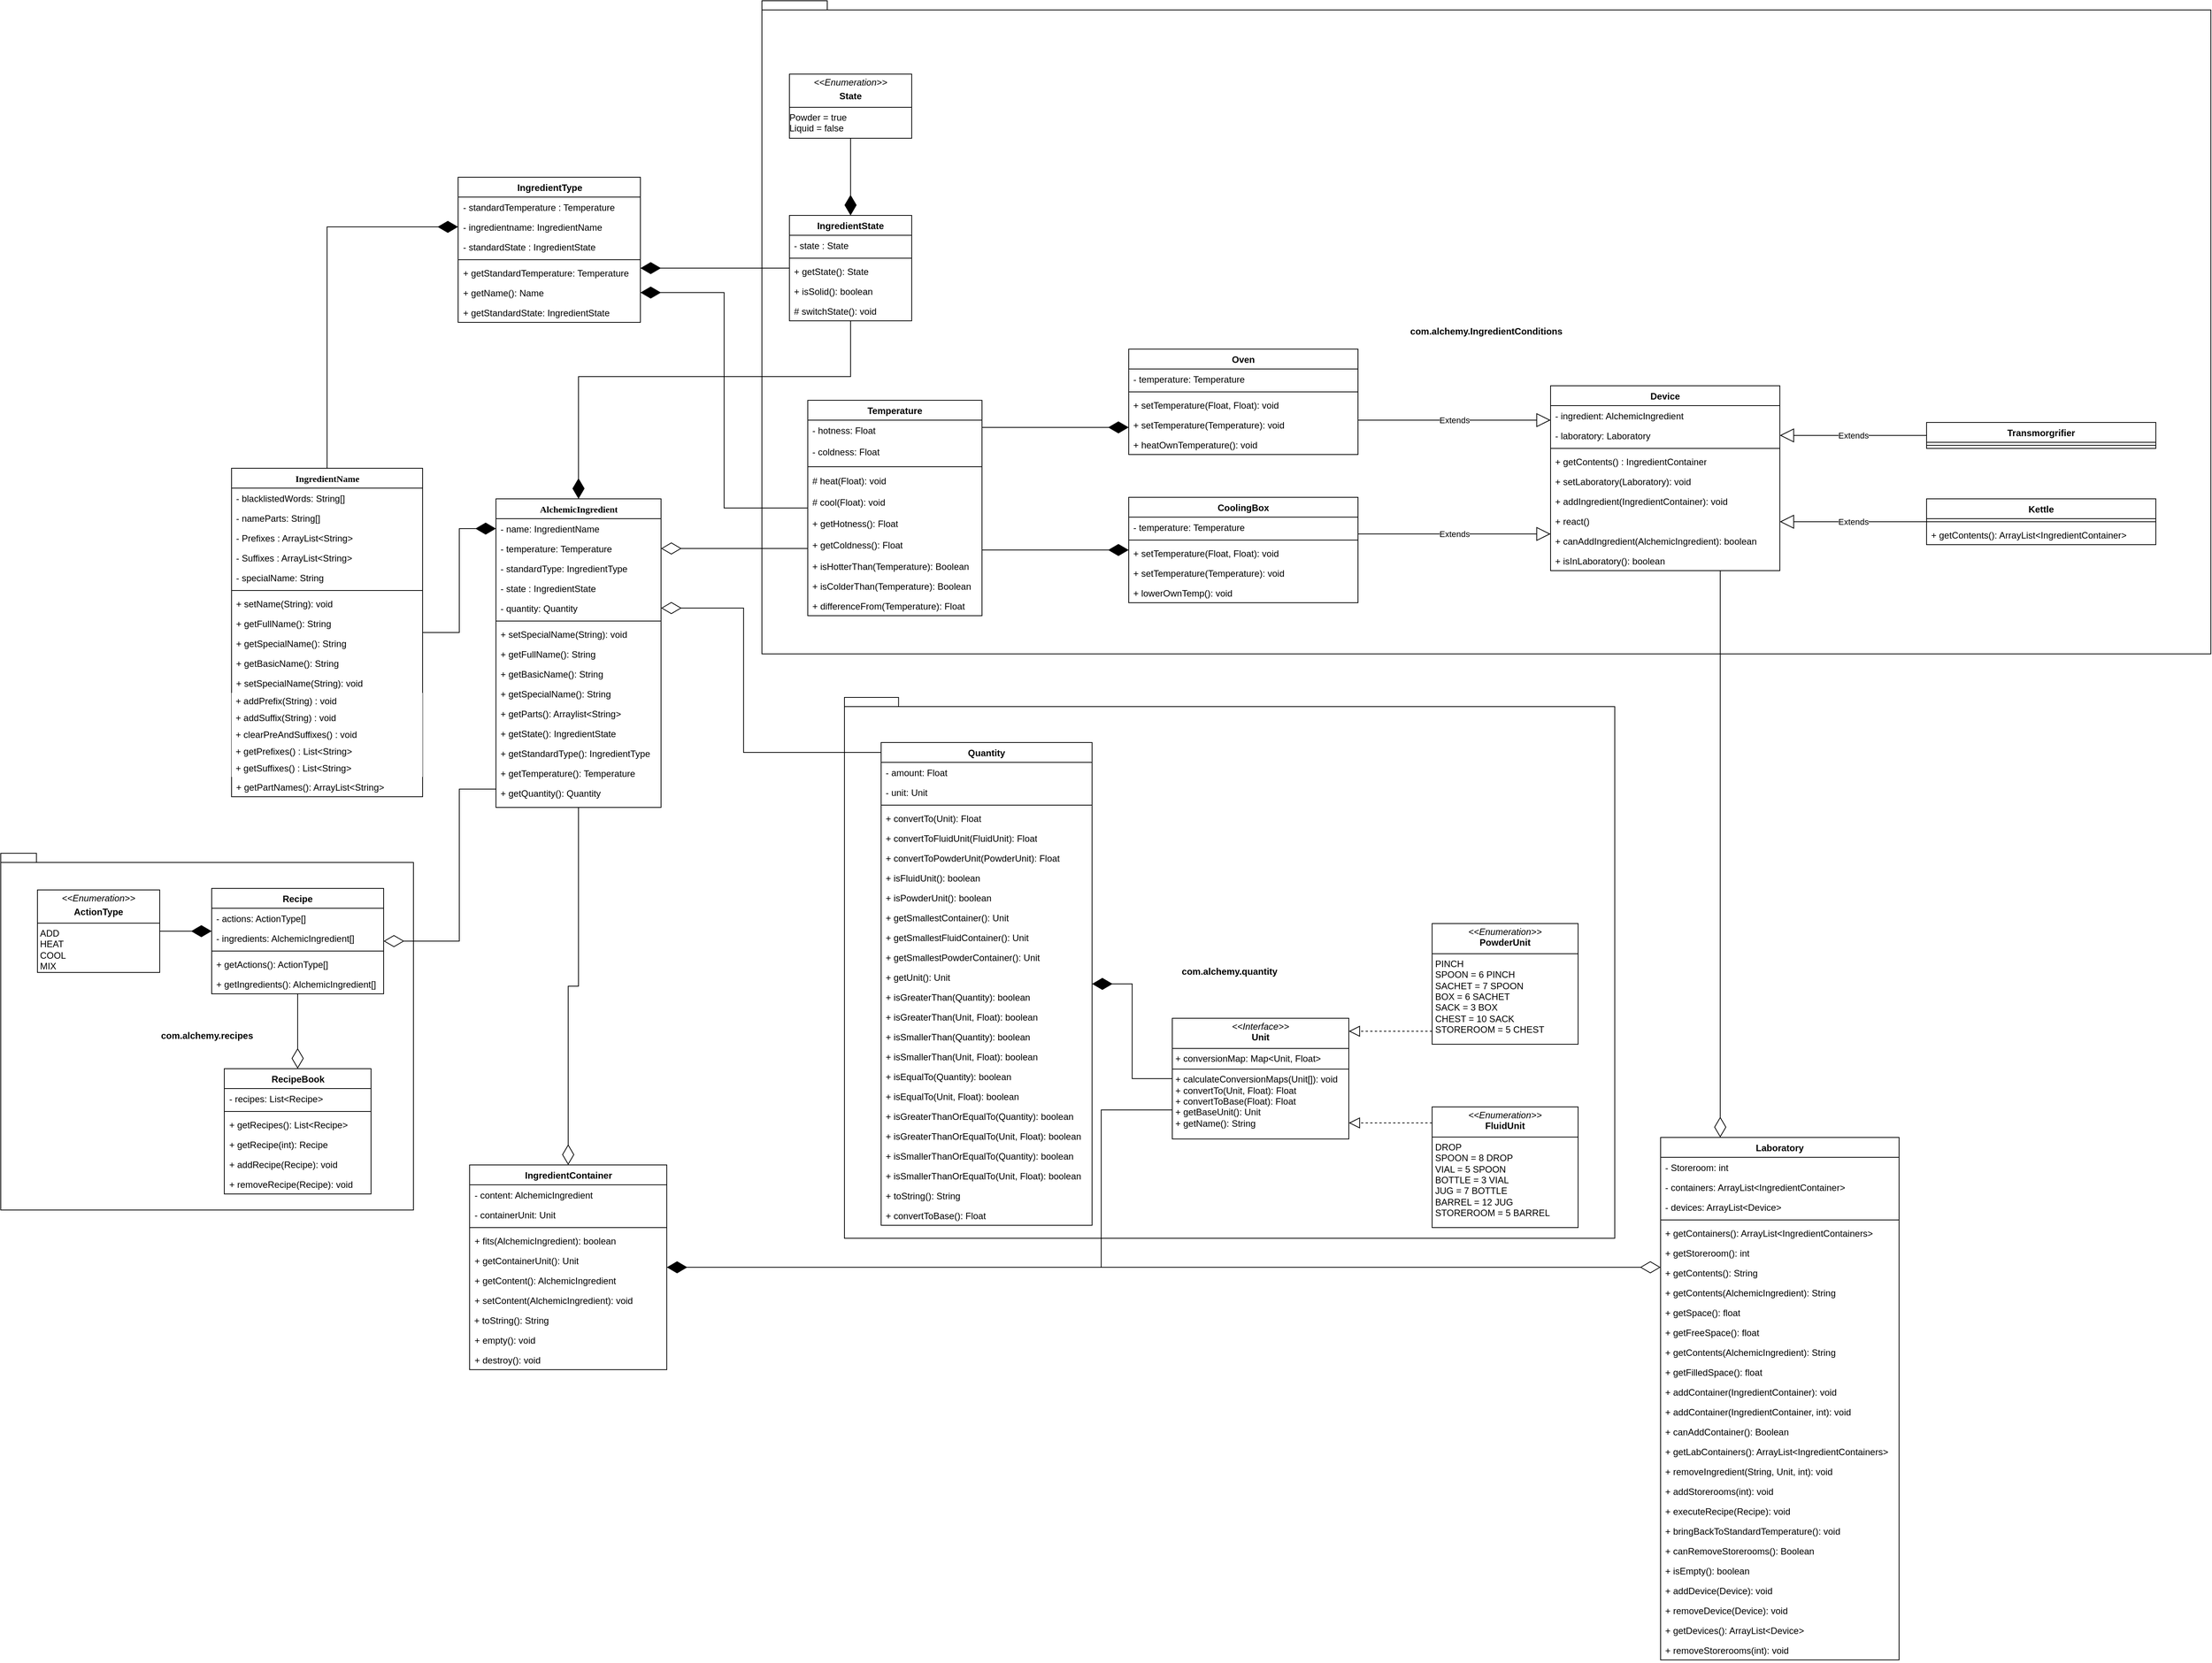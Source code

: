 <mxfile version="20.5.3" type="embed"><diagram name="Page-1" id="9f46799a-70d6-7492-0946-bef42562c5a5"><mxGraphModel dx="757" dy="771" grid="1" gridSize="12" guides="1" tooltips="1" connect="1" arrows="1" fold="1" page="1" pageScale="1" pageWidth="4681" pageHeight="3300" background="#FFFFFF" math="0" shadow="0"><root><mxCell id="0"/><mxCell id="1" parent="0"/><mxCell id="ND_n6nCg1CnPVmiC1DSu-22" value="com.alchemy.IngredientConditions" style="shape=folder;fontStyle=1;spacingTop=10;tabWidth=24;tabHeight=12;tabPosition=left;html=1;whiteSpace=wrap;" parent="1" vertex="1"><mxGeometry x="2340" y="660" width="1896" height="855" as="geometry"/></mxCell><mxCell id="ND_n6nCg1CnPVmiC1DSu-1" value="com.alchemy.quantity" style="shape=folder;fontStyle=1;spacingTop=10;tabWidth=24;tabHeight=12;tabPosition=left;html=1;whiteSpace=wrap;" parent="1" vertex="1"><mxGeometry x="2448" y="1572" width="1008" height="708" as="geometry"/></mxCell><mxCell id="78961159f06e98e8-56" value="IngredientName" style="swimlane;html=1;fontStyle=1;align=center;verticalAlign=top;childLayout=stackLayout;horizontal=1;startSize=26;horizontalStack=0;resizeParent=1;resizeLast=0;collapsible=1;marginBottom=0;swimlaneFillColor=#ffffff;rounded=0;shadow=0;comic=0;labelBackgroundColor=none;strokeWidth=1;fontFamily=Verdana;fontSize=12;" parent="1" vertex="1"><mxGeometry x="1646" y="1272" width="250" height="430" as="geometry"/></mxCell><mxCell id="78961159f06e98e8-57" value="- blacklistedWords: String[]" style="text;html=1;align=left;verticalAlign=top;spacingLeft=4;spacingRight=4;whiteSpace=wrap;overflow=hidden;rotatable=0;points=[[0,0.5],[1,0.5]];portConstraint=eastwest;" parent="78961159f06e98e8-56" vertex="1"><mxGeometry y="26" width="250" height="26" as="geometry"/></mxCell><mxCell id="78961159f06e98e8-58" value="- nameParts: String[]" style="text;html=1;align=left;verticalAlign=top;spacingLeft=4;spacingRight=4;whiteSpace=wrap;overflow=hidden;rotatable=0;points=[[0,0.5],[1,0.5]];portConstraint=eastwest;" parent="78961159f06e98e8-56" vertex="1"><mxGeometry y="52" width="250" height="26" as="geometry"/></mxCell><mxCell id="5zhedWkyK45EyheegLLE-41" value="- Prefixes : ArrayList&amp;lt;String&amp;gt;" style="text;html=1;align=left;verticalAlign=top;spacingLeft=4;spacingRight=4;whiteSpace=wrap;overflow=hidden;rotatable=0;points=[[0,0.5],[1,0.5]];portConstraint=eastwest;" parent="78961159f06e98e8-56" vertex="1"><mxGeometry y="78" width="250" height="26" as="geometry"/></mxCell><mxCell id="5zhedWkyK45EyheegLLE-42" value="- Suffixes : ArrayList&amp;lt;String&amp;gt;" style="text;html=1;align=left;verticalAlign=top;spacingLeft=4;spacingRight=4;whiteSpace=wrap;overflow=hidden;rotatable=0;points=[[0,0.5],[1,0.5]];portConstraint=eastwest;" parent="78961159f06e98e8-56" vertex="1"><mxGeometry y="104" width="250" height="26" as="geometry"/></mxCell><mxCell id="78961159f06e98e8-59" value="- specialName: String" style="text;html=1;align=left;verticalAlign=top;spacingLeft=4;spacingRight=4;whiteSpace=wrap;overflow=hidden;rotatable=0;points=[[0,0.5],[1,0.5]];portConstraint=eastwest;" parent="78961159f06e98e8-56" vertex="1"><mxGeometry y="130" width="250" height="26" as="geometry"/></mxCell><mxCell id="78961159f06e98e8-64" value="" style="line;html=1;strokeWidth=1;align=left;verticalAlign=middle;spacingTop=-1;spacingLeft=3;spacingRight=3;rotatable=0;labelPosition=right;points=[];portConstraint=eastwest;" parent="78961159f06e98e8-56" vertex="1"><mxGeometry y="156" width="250" height="8" as="geometry"/></mxCell><mxCell id="78961159f06e98e8-65" value="+ setName(String): void" style="text;html=1;align=left;verticalAlign=top;spacingLeft=4;spacingRight=4;whiteSpace=wrap;overflow=hidden;rotatable=0;points=[[0,0.5],[1,0.5]];portConstraint=eastwest;" parent="78961159f06e98e8-56" vertex="1"><mxGeometry y="164" width="250" height="26" as="geometry"/></mxCell><mxCell id="97h_MK_ZkzOTSeDRxs9Z-13" value="+ getFullName(): String" style="text;html=1;align=left;verticalAlign=top;spacingLeft=4;spacingRight=4;whiteSpace=wrap;overflow=hidden;rotatable=0;points=[[0,0.5],[1,0.5]];portConstraint=eastwest;" parent="78961159f06e98e8-56" vertex="1"><mxGeometry y="190" width="250" height="26" as="geometry"/></mxCell><mxCell id="97h_MK_ZkzOTSeDRxs9Z-12" value="+ getSpecialName(): String" style="text;html=1;align=left;verticalAlign=top;spacingLeft=4;spacingRight=4;whiteSpace=wrap;overflow=hidden;rotatable=0;points=[[0,0.5],[1,0.5]];portConstraint=eastwest;" parent="78961159f06e98e8-56" vertex="1"><mxGeometry y="216" width="250" height="26" as="geometry"/></mxCell><mxCell id="78961159f06e98e8-68" value="+ getBasicName(): String" style="text;html=1;align=left;verticalAlign=top;spacingLeft=4;spacingRight=4;whiteSpace=wrap;overflow=hidden;rotatable=0;points=[[0,0.5],[1,0.5]];portConstraint=eastwest;" parent="78961159f06e98e8-56" vertex="1"><mxGeometry y="242" width="250" height="26" as="geometry"/></mxCell><mxCell id="78961159f06e98e8-66" value="+ setSpecialName(String): void" style="text;html=1;align=left;verticalAlign=top;spacingLeft=4;spacingRight=4;whiteSpace=wrap;overflow=hidden;rotatable=0;points=[[0,0.5],[1,0.5]];portConstraint=eastwest;" parent="78961159f06e98e8-56" vertex="1"><mxGeometry y="268" width="250" height="26" as="geometry"/></mxCell><mxCell id="5zhedWkyK45EyheegLLE-23" value="&amp;nbsp;+ addPrefix(String) : void" style="html=1;whiteSpace=wrap;align=left;strokeColor=none;" parent="78961159f06e98e8-56" vertex="1"><mxGeometry y="294" width="250" height="22" as="geometry"/></mxCell><mxCell id="5zhedWkyK45EyheegLLE-24" value="&amp;nbsp;+ addSuffix(String) : void" style="html=1;whiteSpace=wrap;align=left;strokeColor=none;" parent="78961159f06e98e8-56" vertex="1"><mxGeometry y="316" width="250" height="22" as="geometry"/></mxCell><mxCell id="5zhedWkyK45EyheegLLE-25" value="&amp;nbsp;+ clearPreAndSuffixes() : void" style="html=1;whiteSpace=wrap;align=left;strokeColor=none;" parent="78961159f06e98e8-56" vertex="1"><mxGeometry y="338" width="250" height="22" as="geometry"/></mxCell><mxCell id="5zhedWkyK45EyheegLLE-27" value="&amp;nbsp;+ getPrefixes() : List&amp;lt;String&amp;gt;" style="html=1;whiteSpace=wrap;align=left;strokeColor=none;" parent="78961159f06e98e8-56" vertex="1"><mxGeometry y="360" width="250" height="22" as="geometry"/></mxCell><mxCell id="5zhedWkyK45EyheegLLE-26" value="&amp;nbsp;+ getSuffixes() : List&amp;lt;String&amp;gt;" style="html=1;whiteSpace=wrap;align=left;strokeColor=none;" parent="78961159f06e98e8-56" vertex="1"><mxGeometry y="382" width="250" height="22" as="geometry"/></mxCell><mxCell id="21" value="+ getPartNames(): ArrayList&lt;String&gt;" style="text;strokeColor=none;fillColor=none;align=left;verticalAlign=top;spacingLeft=4;spacingRight=4;overflow=hidden;rotatable=0;points=[[0,0.5],[1,0.5]];portConstraint=eastwest;" vertex="1" parent="78961159f06e98e8-56"><mxGeometry y="404" width="250" height="26" as="geometry"/></mxCell><mxCell id="78961159f06e98e8-69" value="AlchemicIngredient" style="swimlane;html=1;fontStyle=1;align=center;verticalAlign=top;childLayout=stackLayout;horizontal=1;startSize=26;horizontalStack=0;resizeParent=1;resizeLast=0;collapsible=1;marginBottom=0;swimlaneFillColor=#ffffff;rounded=0;shadow=0;comic=0;labelBackgroundColor=none;strokeWidth=1;fontFamily=Verdana;fontSize=12" parent="1" vertex="1"><mxGeometry x="1992" y="1312" width="216" height="404" as="geometry"/></mxCell><mxCell id="78961159f06e98e8-70" value="- name: IngredientName" style="text;html=1;align=left;verticalAlign=top;spacingLeft=4;spacingRight=4;whiteSpace=wrap;overflow=hidden;rotatable=0;points=[[0,0.5],[1,0.5]];portConstraint=eastwest;" parent="78961159f06e98e8-69" vertex="1"><mxGeometry y="26" width="216" height="26" as="geometry"/></mxCell><mxCell id="78961159f06e98e8-71" value="- temperature: Temperature" style="text;html=1;align=left;verticalAlign=top;spacingLeft=4;spacingRight=4;whiteSpace=wrap;overflow=hidden;rotatable=0;points=[[0,0.5],[1,0.5]];portConstraint=eastwest;" parent="78961159f06e98e8-69" vertex="1"><mxGeometry y="52" width="216" height="26" as="geometry"/></mxCell><mxCell id="Nklh2neHm5xW7WqeNOZJ-48" value="- standardType: IngredientType" style="text;align=left;verticalAlign=top;spacingLeft=4;spacingRight=4;overflow=hidden;rotatable=0;points=[[0,0.5],[1,0.5]];portConstraint=eastwest;whiteSpace=wrap;html=1;" parent="78961159f06e98e8-69" vertex="1"><mxGeometry y="78" width="216" height="26" as="geometry"/></mxCell><mxCell id="Nklh2neHm5xW7WqeNOZJ-45" value="- state : IngredientState" style="text;align=left;verticalAlign=top;spacingLeft=4;spacingRight=4;overflow=hidden;rotatable=0;points=[[0,0.5],[1,0.5]];portConstraint=eastwest;whiteSpace=wrap;html=1;" parent="78961159f06e98e8-69" vertex="1"><mxGeometry y="104" width="216" height="26" as="geometry"/></mxCell><mxCell id="97h_MK_ZkzOTSeDRxs9Z-36" value="- quantity: Quantity" style="text;html=1;align=left;verticalAlign=top;spacingLeft=4;spacingRight=4;whiteSpace=wrap;overflow=hidden;rotatable=0;points=[[0,0.5],[1,0.5]];portConstraint=eastwest;" parent="78961159f06e98e8-69" vertex="1"><mxGeometry y="130" width="216" height="26" as="geometry"/></mxCell><mxCell id="78961159f06e98e8-77" value="" style="line;html=1;strokeWidth=1;align=left;verticalAlign=middle;spacingTop=-1;spacingLeft=3;spacingRight=3;rotatable=0;labelPosition=right;points=[];portConstraint=eastwest;" parent="78961159f06e98e8-69" vertex="1"><mxGeometry y="156" width="216" height="8" as="geometry"/></mxCell><mxCell id="97h_MK_ZkzOTSeDRxs9Z-30" value="+ setSpecialName(String): void" style="text;html=1;align=left;verticalAlign=top;spacingLeft=4;spacingRight=4;whiteSpace=wrap;overflow=hidden;rotatable=0;points=[[0,0.5],[1,0.5]];portConstraint=eastwest;" parent="78961159f06e98e8-69" vertex="1"><mxGeometry y="164" width="216" height="26" as="geometry"/></mxCell><mxCell id="97h_MK_ZkzOTSeDRxs9Z-33" value="+ getFullName(): String" style="text;html=1;align=left;verticalAlign=top;spacingLeft=4;spacingRight=4;whiteSpace=wrap;overflow=hidden;rotatable=0;points=[[0,0.5],[1,0.5]];portConstraint=eastwest;" parent="78961159f06e98e8-69" vertex="1"><mxGeometry y="190" width="216" height="26" as="geometry"/></mxCell><mxCell id="97h_MK_ZkzOTSeDRxs9Z-31" value="+ getBasicName(): String" style="text;html=1;align=left;verticalAlign=top;spacingLeft=4;spacingRight=4;whiteSpace=wrap;overflow=hidden;rotatable=0;points=[[0,0.5],[1,0.5]];portConstraint=eastwest;" parent="78961159f06e98e8-69" vertex="1"><mxGeometry y="216" width="216" height="26" as="geometry"/></mxCell><mxCell id="97h_MK_ZkzOTSeDRxs9Z-32" value="+ getSpecialName(): String" style="text;html=1;align=left;verticalAlign=top;spacingLeft=4;spacingRight=4;whiteSpace=wrap;overflow=hidden;rotatable=0;points=[[0,0.5],[1,0.5]];portConstraint=eastwest;" parent="78961159f06e98e8-69" vertex="1"><mxGeometry y="242" width="216" height="26" as="geometry"/></mxCell><mxCell id="Nklh2neHm5xW7WqeNOZJ-34" value="+ getParts(): Arraylist&amp;lt;String&amp;gt;" style="text;html=1;align=left;verticalAlign=top;spacingLeft=4;spacingRight=4;whiteSpace=wrap;overflow=hidden;rotatable=0;points=[[0,0.5],[1,0.5]];portConstraint=eastwest;" parent="78961159f06e98e8-69" vertex="1"><mxGeometry y="268" width="216" height="26" as="geometry"/></mxCell><mxCell id="97h_MK_ZkzOTSeDRxs9Z-35" value="+ getState(): IngredientState" style="text;html=1;align=left;verticalAlign=top;spacingLeft=4;spacingRight=4;whiteSpace=wrap;overflow=hidden;rotatable=0;points=[[0,0.5],[1,0.5]];portConstraint=eastwest;" parent="78961159f06e98e8-69" vertex="1"><mxGeometry y="294" width="216" height="26" as="geometry"/></mxCell><mxCell id="19" value="+ getStandardType(): IngredientType" style="text;strokeColor=none;fillColor=none;align=left;verticalAlign=top;spacingLeft=4;spacingRight=4;overflow=hidden;rotatable=0;points=[[0,0.5],[1,0.5]];portConstraint=eastwest;" vertex="1" parent="78961159f06e98e8-69"><mxGeometry y="320" width="216" height="26" as="geometry"/></mxCell><mxCell id="97h_MK_ZkzOTSeDRxs9Z-34" value="+ getTemperature(): Temperature" style="text;html=1;align=left;verticalAlign=top;spacingLeft=4;spacingRight=4;whiteSpace=wrap;overflow=hidden;rotatable=0;points=[[0,0.5],[1,0.5]];portConstraint=eastwest;" parent="78961159f06e98e8-69" vertex="1"><mxGeometry y="346" width="216" height="26" as="geometry"/></mxCell><mxCell id="18" value="+ getQuantity(): Quantity" style="text;strokeColor=none;fillColor=none;align=left;verticalAlign=top;spacingLeft=4;spacingRight=4;overflow=hidden;rotatable=0;points=[[0,0.5],[1,0.5]];portConstraint=eastwest;" vertex="1" parent="78961159f06e98e8-69"><mxGeometry y="372" width="216" height="26" as="geometry"/></mxCell><mxCell id="97h_MK_ZkzOTSeDRxs9Z-2" value="" style="endArrow=diamondThin;endFill=1;endSize=24;html=1;rounded=0;entryX=0;entryY=0.5;entryDx=0;entryDy=0;edgeStyle=orthogonalEdgeStyle;" parent="1" source="78961159f06e98e8-56" target="78961159f06e98e8-70" edge="1"><mxGeometry width="160" relative="1" as="geometry"><mxPoint x="1972" y="1470" as="sourcePoint"/><mxPoint x="1962" y="1370" as="targetPoint"/></mxGeometry></mxCell><mxCell id="97h_MK_ZkzOTSeDRxs9Z-19" value="Temperature" style="swimlane;fontStyle=1;align=center;verticalAlign=top;childLayout=stackLayout;horizontal=1;startSize=26;horizontalStack=0;resizeParent=1;resizeParentMax=0;resizeLast=0;collapsible=1;marginBottom=0;whiteSpace=wrap;html=1;" parent="1" vertex="1"><mxGeometry x="2400" y="1183" width="228" height="282" as="geometry"/></mxCell><mxCell id="97h_MK_ZkzOTSeDRxs9Z-20" value="- hotness: Float" style="text;align=left;verticalAlign=top;spacingLeft=4;spacingRight=4;overflow=hidden;rotatable=0;points=[[0,0.5],[1,0.5]];portConstraint=eastwest;whiteSpace=wrap;html=1;" parent="97h_MK_ZkzOTSeDRxs9Z-19" vertex="1"><mxGeometry y="26" width="228" height="28" as="geometry"/></mxCell><mxCell id="97h_MK_ZkzOTSeDRxs9Z-23" value="- coldness: Float" style="text;align=left;verticalAlign=top;spacingLeft=4;spacingRight=4;overflow=hidden;rotatable=0;points=[[0,0.5],[1,0.5]];portConstraint=eastwest;whiteSpace=wrap;html=1;" parent="97h_MK_ZkzOTSeDRxs9Z-19" vertex="1"><mxGeometry y="54" width="228" height="28" as="geometry"/></mxCell><mxCell id="97h_MK_ZkzOTSeDRxs9Z-21" value="" style="line;strokeWidth=1;align=left;verticalAlign=middle;spacingTop=-1;spacingLeft=3;spacingRight=3;rotatable=0;labelPosition=right;points=[];portConstraint=eastwest;" parent="97h_MK_ZkzOTSeDRxs9Z-19" vertex="1"><mxGeometry y="82" width="228" height="10" as="geometry"/></mxCell><mxCell id="97h_MK_ZkzOTSeDRxs9Z-22" value="# heat(Float): void" style="text;align=left;verticalAlign=top;spacingLeft=4;spacingRight=4;overflow=hidden;rotatable=0;points=[[0,0.5],[1,0.5]];portConstraint=eastwest;whiteSpace=wrap;html=1;" parent="97h_MK_ZkzOTSeDRxs9Z-19" vertex="1"><mxGeometry y="92" width="228" height="28" as="geometry"/></mxCell><mxCell id="97h_MK_ZkzOTSeDRxs9Z-24" value="# cool(Float): void" style="text;align=left;verticalAlign=top;spacingLeft=4;spacingRight=4;overflow=hidden;rotatable=0;points=[[0,0.5],[1,0.5]];portConstraint=eastwest;whiteSpace=wrap;html=1;" parent="97h_MK_ZkzOTSeDRxs9Z-19" vertex="1"><mxGeometry y="120" width="228" height="28" as="geometry"/></mxCell><mxCell id="97h_MK_ZkzOTSeDRxs9Z-25" value="+ getHotness(): Float" style="text;align=left;verticalAlign=top;spacingLeft=4;spacingRight=4;overflow=hidden;rotatable=0;points=[[0,0.5],[1,0.5]];portConstraint=eastwest;whiteSpace=wrap;html=1;" parent="97h_MK_ZkzOTSeDRxs9Z-19" vertex="1"><mxGeometry y="148" width="228" height="28" as="geometry"/></mxCell><mxCell id="97h_MK_ZkzOTSeDRxs9Z-26" value="+ getColdness(): Float" style="text;align=left;verticalAlign=top;spacingLeft=4;spacingRight=4;overflow=hidden;rotatable=0;points=[[0,0.5],[1,0.5]];portConstraint=eastwest;whiteSpace=wrap;html=1;" parent="97h_MK_ZkzOTSeDRxs9Z-19" vertex="1"><mxGeometry y="176" width="228" height="28" as="geometry"/></mxCell><mxCell id="2" value="+ isHotterThan(Temperature): Boolean" style="text;strokeColor=none;fillColor=none;align=left;verticalAlign=top;spacingLeft=4;spacingRight=4;overflow=hidden;rotatable=0;points=[[0,0.5],[1,0.5]];portConstraint=eastwest;" vertex="1" parent="97h_MK_ZkzOTSeDRxs9Z-19"><mxGeometry y="204" width="228" height="26" as="geometry"/></mxCell><mxCell id="3" value="+ isColderThan(Temperature): Boolean" style="text;strokeColor=none;fillColor=none;align=left;verticalAlign=top;spacingLeft=4;spacingRight=4;overflow=hidden;rotatable=0;points=[[0,0.5],[1,0.5]];portConstraint=eastwest;" vertex="1" parent="97h_MK_ZkzOTSeDRxs9Z-19"><mxGeometry y="230" width="228" height="26" as="geometry"/></mxCell><mxCell id="4" value="+ differenceFrom(Temperature): Float" style="text;strokeColor=none;fillColor=none;align=left;verticalAlign=top;spacingLeft=4;spacingRight=4;overflow=hidden;rotatable=0;points=[[0,0.5],[1,0.5]];portConstraint=eastwest;" vertex="1" parent="97h_MK_ZkzOTSeDRxs9Z-19"><mxGeometry y="256" width="228" height="26" as="geometry"/></mxCell><mxCell id="97h_MK_ZkzOTSeDRxs9Z-28" value="" style="endArrow=diamondThin;endFill=0;endSize=24;html=1;rounded=0;flowAnimation=0;edgeStyle=elbowEdgeStyle;elbow=vertical;" parent="1" source="97h_MK_ZkzOTSeDRxs9Z-19" target="78961159f06e98e8-71" edge="1"><mxGeometry width="160" relative="1" as="geometry"><mxPoint x="1942" y="1360" as="sourcePoint"/><mxPoint x="2102" y="1360" as="targetPoint"/></mxGeometry></mxCell><mxCell id="97h_MK_ZkzOTSeDRxs9Z-37" value="Quantity" style="swimlane;fontStyle=1;align=center;verticalAlign=top;childLayout=stackLayout;horizontal=1;startSize=26;horizontalStack=0;resizeParent=1;resizeParentMax=0;resizeLast=0;collapsible=1;marginBottom=0;whiteSpace=wrap;html=1;" parent="1" vertex="1"><mxGeometry x="2496" y="1631" width="276" height="632" as="geometry"/></mxCell><mxCell id="97h_MK_ZkzOTSeDRxs9Z-38" value="- amount: Float" style="text;align=left;verticalAlign=top;spacingLeft=4;spacingRight=4;overflow=hidden;rotatable=0;points=[[0,0.5],[1,0.5]];portConstraint=eastwest;whiteSpace=wrap;html=1;" parent="97h_MK_ZkzOTSeDRxs9Z-37" vertex="1"><mxGeometry y="26" width="276" height="26" as="geometry"/></mxCell><mxCell id="97h_MK_ZkzOTSeDRxs9Z-45" value="- unit: Unit" style="text;align=left;verticalAlign=top;spacingLeft=4;spacingRight=4;overflow=hidden;rotatable=0;points=[[0,0.5],[1,0.5]];portConstraint=eastwest;whiteSpace=wrap;html=1;" parent="97h_MK_ZkzOTSeDRxs9Z-37" vertex="1"><mxGeometry y="52" width="276" height="26" as="geometry"/></mxCell><mxCell id="97h_MK_ZkzOTSeDRxs9Z-39" value="" style="line;strokeWidth=1;align=left;verticalAlign=middle;spacingTop=-1;spacingLeft=3;spacingRight=3;rotatable=0;labelPosition=right;points=[];portConstraint=eastwest;" parent="97h_MK_ZkzOTSeDRxs9Z-37" vertex="1"><mxGeometry y="78" width="276" height="8" as="geometry"/></mxCell><mxCell id="97h_MK_ZkzOTSeDRxs9Z-40" value="+ convertTo(Unit): Float" style="text;align=left;verticalAlign=top;spacingLeft=4;spacingRight=4;overflow=hidden;rotatable=0;points=[[0,0.5],[1,0.5]];portConstraint=eastwest;whiteSpace=wrap;html=1;" parent="97h_MK_ZkzOTSeDRxs9Z-37" vertex="1"><mxGeometry y="86" width="276" height="26" as="geometry"/></mxCell><mxCell id="O8syH5XWvo3BJVBqjowe-1" value="+ convertToFluidUnit(FluidUnit): Float" style="text;align=left;verticalAlign=top;spacingLeft=4;spacingRight=4;overflow=hidden;rotatable=0;points=[[0,0.5],[1,0.5]];portConstraint=eastwest;whiteSpace=wrap;html=1;" parent="97h_MK_ZkzOTSeDRxs9Z-37" vertex="1"><mxGeometry y="112" width="276" height="26" as="geometry"/></mxCell><mxCell id="O8syH5XWvo3BJVBqjowe-2" value="+ convertToPowderUnit(PowderUnit): Float" style="text;align=left;verticalAlign=top;spacingLeft=4;spacingRight=4;overflow=hidden;rotatable=0;points=[[0,0.5],[1,0.5]];portConstraint=eastwest;whiteSpace=wrap;html=1;" parent="97h_MK_ZkzOTSeDRxs9Z-37" vertex="1"><mxGeometry y="138" width="276" height="26" as="geometry"/></mxCell><mxCell id="O8syH5XWvo3BJVBqjowe-3" value="+ isFluidUnit(): boolean" style="text;align=left;verticalAlign=top;spacingLeft=4;spacingRight=4;overflow=hidden;rotatable=0;points=[[0,0.5],[1,0.5]];portConstraint=eastwest;whiteSpace=wrap;html=1;" parent="97h_MK_ZkzOTSeDRxs9Z-37" vertex="1"><mxGeometry y="164" width="276" height="26" as="geometry"/></mxCell><mxCell id="O8syH5XWvo3BJVBqjowe-4" value="+ isPowderUnit(): boolean" style="text;align=left;verticalAlign=top;spacingLeft=4;spacingRight=4;overflow=hidden;rotatable=0;points=[[0,0.5],[1,0.5]];portConstraint=eastwest;whiteSpace=wrap;html=1;" parent="97h_MK_ZkzOTSeDRxs9Z-37" vertex="1"><mxGeometry y="190" width="276" height="26" as="geometry"/></mxCell><mxCell id="O8syH5XWvo3BJVBqjowe-5" value="+ getSmallestContainer(): Unit" style="text;align=left;verticalAlign=top;spacingLeft=4;spacingRight=4;overflow=hidden;rotatable=0;points=[[0,0.5],[1,0.5]];portConstraint=eastwest;whiteSpace=wrap;html=1;" parent="97h_MK_ZkzOTSeDRxs9Z-37" vertex="1"><mxGeometry y="216" width="276" height="26" as="geometry"/></mxCell><mxCell id="7" value="+ getSmallestFluidContainer(): Unit" style="text;strokeColor=none;fillColor=none;align=left;verticalAlign=top;spacingLeft=4;spacingRight=4;overflow=hidden;rotatable=0;points=[[0,0.5],[1,0.5]];portConstraint=eastwest;" vertex="1" parent="97h_MK_ZkzOTSeDRxs9Z-37"><mxGeometry y="242" width="276" height="26" as="geometry"/></mxCell><mxCell id="8" value="+ getSmallestPowderContainer(): Unit" style="text;strokeColor=none;fillColor=none;align=left;verticalAlign=top;spacingLeft=4;spacingRight=4;overflow=hidden;rotatable=0;points=[[0,0.5],[1,0.5]];portConstraint=eastwest;" vertex="1" parent="97h_MK_ZkzOTSeDRxs9Z-37"><mxGeometry y="268" width="276" height="26" as="geometry"/></mxCell><mxCell id="9" value="+ getUnit(): Unit" style="text;strokeColor=none;fillColor=none;align=left;verticalAlign=top;spacingLeft=4;spacingRight=4;overflow=hidden;rotatable=0;points=[[0,0.5],[1,0.5]];portConstraint=eastwest;" vertex="1" parent="97h_MK_ZkzOTSeDRxs9Z-37"><mxGeometry y="294" width="276" height="26" as="geometry"/></mxCell><mxCell id="O8syH5XWvo3BJVBqjowe-6" value="+ isGreaterThan(Quantity): boolean" style="text;align=left;verticalAlign=top;spacingLeft=4;spacingRight=4;overflow=hidden;rotatable=0;points=[[0,0.5],[1,0.5]];portConstraint=eastwest;whiteSpace=wrap;html=1;" parent="97h_MK_ZkzOTSeDRxs9Z-37" vertex="1"><mxGeometry y="320" width="276" height="26" as="geometry"/></mxCell><mxCell id="16" value="+ isGreaterThan(Unit, Float): boolean" style="text;strokeColor=none;fillColor=none;align=left;verticalAlign=top;spacingLeft=4;spacingRight=4;overflow=hidden;rotatable=0;points=[[0,0.5],[1,0.5]];portConstraint=eastwest;" vertex="1" parent="97h_MK_ZkzOTSeDRxs9Z-37"><mxGeometry y="346" width="276" height="26" as="geometry"/></mxCell><mxCell id="O8syH5XWvo3BJVBqjowe-7" value="+ isSmallerThan(Quantity): boolean" style="text;align=left;verticalAlign=top;spacingLeft=4;spacingRight=4;overflow=hidden;rotatable=0;points=[[0,0.5],[1,0.5]];portConstraint=eastwest;whiteSpace=wrap;html=1;" parent="97h_MK_ZkzOTSeDRxs9Z-37" vertex="1"><mxGeometry y="372" width="276" height="26" as="geometry"/></mxCell><mxCell id="17" value="+ isSmallerThan(Unit, Float): boolean" style="text;strokeColor=none;fillColor=none;align=left;verticalAlign=top;spacingLeft=4;spacingRight=4;overflow=hidden;rotatable=0;points=[[0,0.5],[1,0.5]];portConstraint=eastwest;" vertex="1" parent="97h_MK_ZkzOTSeDRxs9Z-37"><mxGeometry y="398" width="276" height="26" as="geometry"/></mxCell><mxCell id="O8syH5XWvo3BJVBqjowe-8" value="+ isEqualTo(Quantity): boolean" style="text;align=left;verticalAlign=top;spacingLeft=4;spacingRight=4;overflow=hidden;rotatable=0;points=[[0,0.5],[1,0.5]];portConstraint=eastwest;whiteSpace=wrap;html=1;" parent="97h_MK_ZkzOTSeDRxs9Z-37" vertex="1"><mxGeometry y="424" width="276" height="26" as="geometry"/></mxCell><mxCell id="13" value="+ isEqualTo(Unit, Float): boolean" style="text;strokeColor=none;fillColor=none;align=left;verticalAlign=top;spacingLeft=4;spacingRight=4;overflow=hidden;rotatable=0;points=[[0,0.5],[1,0.5]];portConstraint=eastwest;" vertex="1" parent="97h_MK_ZkzOTSeDRxs9Z-37"><mxGeometry y="450" width="276" height="26" as="geometry"/></mxCell><mxCell id="O8syH5XWvo3BJVBqjowe-9" value="+ isGreaterThanOrEqualTo(Quantity): boolean" style="text;align=left;verticalAlign=top;spacingLeft=4;spacingRight=4;overflow=hidden;rotatable=0;points=[[0,0.5],[1,0.5]];portConstraint=eastwest;whiteSpace=wrap;html=1;" parent="97h_MK_ZkzOTSeDRxs9Z-37" vertex="1"><mxGeometry y="476" width="276" height="26" as="geometry"/></mxCell><mxCell id="14" value="+ isGreaterThanOrEqualTo(Unit, Float): boolean" style="text;strokeColor=none;fillColor=none;align=left;verticalAlign=top;spacingLeft=4;spacingRight=4;overflow=hidden;rotatable=0;points=[[0,0.5],[1,0.5]];portConstraint=eastwest;" vertex="1" parent="97h_MK_ZkzOTSeDRxs9Z-37"><mxGeometry y="502" width="276" height="26" as="geometry"/></mxCell><mxCell id="O8syH5XWvo3BJVBqjowe-10" value="+ isSmallerThanOrEqualTo(Quantity): boolean" style="text;align=left;verticalAlign=top;spacingLeft=4;spacingRight=4;overflow=hidden;rotatable=0;points=[[0,0.5],[1,0.5]];portConstraint=eastwest;whiteSpace=wrap;html=1;" parent="97h_MK_ZkzOTSeDRxs9Z-37" vertex="1"><mxGeometry y="528" width="276" height="26" as="geometry"/></mxCell><mxCell id="15" value="+ isSmallerThanOrEqualTo(Unit, Float): boolean" style="text;strokeColor=none;fillColor=none;align=left;verticalAlign=top;spacingLeft=4;spacingRight=4;overflow=hidden;rotatable=0;points=[[0,0.5],[1,0.5]];portConstraint=eastwest;" vertex="1" parent="97h_MK_ZkzOTSeDRxs9Z-37"><mxGeometry y="554" width="276" height="26" as="geometry"/></mxCell><mxCell id="10" value="+ toString(): String" style="text;strokeColor=none;fillColor=none;align=left;verticalAlign=top;spacingLeft=4;spacingRight=4;overflow=hidden;rotatable=0;points=[[0,0.5],[1,0.5]];portConstraint=eastwest;" vertex="1" parent="97h_MK_ZkzOTSeDRxs9Z-37"><mxGeometry y="580" width="276" height="26" as="geometry"/></mxCell><mxCell id="6" value="+ convertToBase(): Float" style="text;strokeColor=none;fillColor=none;align=left;verticalAlign=top;spacingLeft=4;spacingRight=4;overflow=hidden;rotatable=0;points=[[0,0.5],[1,0.5]];portConstraint=eastwest;" vertex="1" parent="97h_MK_ZkzOTSeDRxs9Z-37"><mxGeometry y="606" width="276" height="26" as="geometry"/></mxCell><mxCell id="97h_MK_ZkzOTSeDRxs9Z-46" value="" style="endArrow=diamondThin;endFill=0;endSize=24;html=1;rounded=0;flowAnimation=0;edgeStyle=elbowEdgeStyle;" parent="1" source="97h_MK_ZkzOTSeDRxs9Z-37" target="97h_MK_ZkzOTSeDRxs9Z-36" edge="1"><mxGeometry width="160" relative="1" as="geometry"><mxPoint x="2320" y="1175" as="sourcePoint"/><mxPoint x="2191" y="1387" as="targetPoint"/><Array as="points"><mxPoint x="2316" y="1644"/></Array></mxGeometry></mxCell><mxCell id="YWMN-30DLtV0OlI1pnVU-11" value="&lt;p style=&quot;margin:0px;margin-top:4px;text-align:center;&quot;&gt;&lt;i&gt;&amp;lt;&amp;lt;Interface&amp;gt;&amp;gt;&lt;/i&gt;&lt;br&gt;&lt;b&gt;Unit&lt;/b&gt;&lt;/p&gt;&lt;hr size=&quot;1&quot; style=&quot;border-style:solid;&quot;&gt;&lt;p style=&quot;margin:0px;margin-left:4px;&quot;&gt;+ conversionMap: Map&amp;lt;Unit, Float&amp;gt;&lt;br&gt;&lt;/p&gt;&lt;hr size=&quot;1&quot; style=&quot;border-style:solid;&quot;&gt;&lt;p style=&quot;margin:0px;margin-left:4px;&quot;&gt;+ calculateConversionMaps(Unit[]): void&lt;/p&gt;&lt;p style=&quot;margin:0px;margin-left:4px;&quot;&gt;+ convertTo(Unit, Float): Float&lt;/p&gt;&lt;p style=&quot;margin:0px;margin-left:4px;&quot;&gt;+ convertToBase(Float): Float&lt;/p&gt;&lt;p style=&quot;margin:0px;margin-left:4px;&quot;&gt;+ getBaseUnit(): Unit&lt;/p&gt;&lt;p style=&quot;margin:0px;margin-left:4px;&quot;&gt;+ getName(): String&lt;/p&gt;" style="verticalAlign=top;align=left;overflow=fill;html=1;whiteSpace=wrap;" parent="1" vertex="1"><mxGeometry x="2877" y="1992" width="231" height="158" as="geometry"/></mxCell><mxCell id="YWMN-30DLtV0OlI1pnVU-12" value="&lt;p style=&quot;margin:0px;margin-top:4px;text-align:center;&quot;&gt;&lt;i&gt;&amp;lt;&amp;lt;Enumeration&amp;gt;&amp;gt;&lt;/i&gt;&lt;br&gt;&lt;b&gt;PowderUnit&lt;/b&gt;&lt;/p&gt;&lt;hr size=&quot;1&quot; style=&quot;border-style:solid;&quot;&gt;&lt;p style=&quot;margin:0px;margin-left:4px;&quot;&gt;PINCH&lt;/p&gt;&lt;p style=&quot;margin:0px;margin-left:4px;&quot;&gt;SPOON = 6 PINCH&lt;/p&gt;&lt;p style=&quot;margin:0px;margin-left:4px;&quot;&gt;&lt;span style=&quot;background-color: initial;&quot;&gt;SACHET = 7 SPOON&lt;/span&gt;&lt;/p&gt;&lt;p style=&quot;margin:0px;margin-left:4px;&quot;&gt;&lt;span style=&quot;background-color: initial;&quot;&gt;BOX = 6 SACHET&lt;/span&gt;&lt;/p&gt;&lt;p style=&quot;margin:0px;margin-left:4px;&quot;&gt;&lt;span style=&quot;background-color: initial;&quot;&gt;SACK = 3 BOX&lt;/span&gt;&lt;/p&gt;&lt;p style=&quot;margin:0px;margin-left:4px;&quot;&gt;&lt;span style=&quot;background-color: initial;&quot;&gt;CHEST = 10 SACK&lt;/span&gt;&lt;/p&gt;&lt;p style=&quot;margin:0px;margin-left:4px;&quot;&gt;&lt;span style=&quot;background-color: initial;&quot;&gt;STOREROOM = 5 CHEST&lt;/span&gt;&lt;/p&gt;" style="verticalAlign=top;align=left;overflow=fill;html=1;whiteSpace=wrap;" parent="1" vertex="1"><mxGeometry x="3217" y="1868" width="191" height="158" as="geometry"/></mxCell><mxCell id="YWMN-30DLtV0OlI1pnVU-13" value="&lt;p style=&quot;margin:0px;margin-top:4px;text-align:center;&quot;&gt;&lt;i&gt;&amp;lt;&amp;lt;Enumeration&amp;gt;&amp;gt;&lt;/i&gt;&lt;br&gt;&lt;b&gt;FluidUnit&lt;/b&gt;&lt;/p&gt;&lt;hr size=&quot;1&quot; style=&quot;border-style:solid;&quot;&gt;&lt;p style=&quot;margin:0px;margin-left:4px;&quot;&gt;DROP&lt;/p&gt;&lt;p style=&quot;margin:0px;margin-left:4px;&quot;&gt;SPOON = 8&amp;nbsp;&lt;span style=&quot;background-color: initial;&quot;&gt;DROP&lt;/span&gt;&lt;/p&gt;&lt;p style=&quot;margin:0px;margin-left:4px;&quot;&gt;&lt;span style=&quot;background-color: initial;&quot;&gt;VIAL = 5 SPOON&lt;/span&gt;&lt;/p&gt;&lt;p style=&quot;margin:0px;margin-left:4px;&quot;&gt;&lt;span style=&quot;background-color: initial;&quot;&gt;BOTTLE = 3&amp;nbsp;&lt;/span&gt;&lt;span style=&quot;background-color: initial;&quot;&gt;VIAL&lt;/span&gt;&lt;span style=&quot;background-color: initial;&quot;&gt;&amp;nbsp;&lt;/span&gt;&lt;/p&gt;&lt;p style=&quot;margin:0px;margin-left:4px;&quot;&gt;&lt;span style=&quot;background-color: initial;&quot;&gt;JUG = 7&amp;nbsp;&lt;/span&gt;&lt;span style=&quot;background-color: initial;&quot;&gt;BOTTLE&lt;/span&gt;&lt;span style=&quot;background-color: initial;&quot;&gt;&amp;nbsp;&lt;/span&gt;&lt;/p&gt;&lt;p style=&quot;margin:0px;margin-left:4px;&quot;&gt;&lt;span style=&quot;background-color: initial;&quot;&gt;BARREL = 12&amp;nbsp;&lt;/span&gt;&lt;span style=&quot;background-color: initial;&quot;&gt;JUG&lt;/span&gt;&lt;span style=&quot;background-color: initial;&quot;&gt;&amp;nbsp;&lt;/span&gt;&lt;/p&gt;&lt;p style=&quot;margin:0px;margin-left:4px;&quot;&gt;&lt;span style=&quot;background-color: initial;&quot;&gt;STOREROOM = 5&amp;nbsp;&lt;/span&gt;&lt;span style=&quot;background-color: initial;&quot;&gt;BARREL&lt;/span&gt;&lt;span style=&quot;background-color: initial;&quot;&gt;&amp;nbsp;&lt;/span&gt;&lt;/p&gt;" style="verticalAlign=top;align=left;overflow=fill;html=1;whiteSpace=wrap;" parent="1" vertex="1"><mxGeometry x="3217" y="2108" width="191" height="158" as="geometry"/></mxCell><mxCell id="YWMN-30DLtV0OlI1pnVU-14" value="" style="endArrow=diamondThin;endFill=1;endSize=24;html=1;rounded=0;flowAnimation=0;edgeStyle=orthogonalEdgeStyle;" parent="1" source="YWMN-30DLtV0OlI1pnVU-11" target="97h_MK_ZkzOTSeDRxs9Z-37" edge="1"><mxGeometry width="160" relative="1" as="geometry"><mxPoint x="2846" y="1612" as="sourcePoint"/><mxPoint x="2717" y="1612" as="targetPoint"/></mxGeometry></mxCell><mxCell id="YWMN-30DLtV0OlI1pnVU-15" value="" style="endArrow=block;dashed=1;endFill=0;endSize=12;html=1;rounded=0;edgeStyle=elbowEdgeStyle;elbow=vertical;" parent="1" source="YWMN-30DLtV0OlI1pnVU-12" target="YWMN-30DLtV0OlI1pnVU-11" edge="1"><mxGeometry width="160" relative="1" as="geometry"><mxPoint x="3007" y="2118" as="sourcePoint"/><mxPoint x="3167" y="2118" as="targetPoint"/></mxGeometry></mxCell><mxCell id="YWMN-30DLtV0OlI1pnVU-16" value="" style="endArrow=block;dashed=1;endFill=0;endSize=12;html=1;rounded=0;edgeStyle=elbowEdgeStyle;elbow=vertical;" parent="1" source="YWMN-30DLtV0OlI1pnVU-13" target="YWMN-30DLtV0OlI1pnVU-11" edge="1"><mxGeometry width="160" relative="1" as="geometry"><mxPoint x="3007" y="2118" as="sourcePoint"/><mxPoint x="3167" y="2118" as="targetPoint"/></mxGeometry></mxCell><mxCell id="F8DYh0mRc7Ym_Znqm9gM-1" value="IngredientContainer" style="swimlane;fontStyle=1;align=center;verticalAlign=top;childLayout=stackLayout;horizontal=1;startSize=26;horizontalStack=0;resizeParent=1;resizeParentMax=0;resizeLast=0;collapsible=1;marginBottom=0;whiteSpace=wrap;html=1;" parent="1" vertex="1"><mxGeometry x="1957.5" y="2184" width="258" height="268" as="geometry"/></mxCell><mxCell id="F8DYh0mRc7Ym_Znqm9gM-2" value="- content: AlchemicIngredient" style="text;align=left;verticalAlign=top;spacingLeft=4;spacingRight=4;overflow=hidden;rotatable=0;points=[[0,0.5],[1,0.5]];portConstraint=eastwest;whiteSpace=wrap;html=1;" parent="F8DYh0mRc7Ym_Znqm9gM-1" vertex="1"><mxGeometry y="26" width="258" height="26" as="geometry"/></mxCell><mxCell id="F8DYh0mRc7Ym_Znqm9gM-5" value="- containerUnit: Unit" style="text;align=left;verticalAlign=top;spacingLeft=4;spacingRight=4;overflow=hidden;rotatable=0;points=[[0,0.5],[1,0.5]];portConstraint=eastwest;whiteSpace=wrap;html=1;" parent="F8DYh0mRc7Ym_Znqm9gM-1" vertex="1"><mxGeometry y="52" width="258" height="26" as="geometry"/></mxCell><mxCell id="F8DYh0mRc7Ym_Znqm9gM-3" value="" style="line;strokeWidth=1;align=left;verticalAlign=middle;spacingTop=-1;spacingLeft=3;spacingRight=3;rotatable=0;labelPosition=right;points=[];portConstraint=eastwest;" parent="F8DYh0mRc7Ym_Znqm9gM-1" vertex="1"><mxGeometry y="78" width="258" height="8" as="geometry"/></mxCell><mxCell id="F8DYh0mRc7Ym_Znqm9gM-4" value="+ fits(AlchemicIngredient): boolean" style="text;align=left;verticalAlign=top;spacingLeft=4;spacingRight=4;overflow=hidden;rotatable=0;points=[[0,0.5],[1,0.5]];portConstraint=eastwest;whiteSpace=wrap;html=1;" parent="F8DYh0mRc7Ym_Znqm9gM-1" vertex="1"><mxGeometry y="86" width="258" height="26" as="geometry"/></mxCell><mxCell id="F8DYh0mRc7Ym_Znqm9gM-6" value="+ getContainerUnit(): Unit" style="text;align=left;verticalAlign=top;spacingLeft=4;spacingRight=4;overflow=hidden;rotatable=0;points=[[0,0.5],[1,0.5]];portConstraint=eastwest;whiteSpace=wrap;html=1;" parent="F8DYh0mRc7Ym_Znqm9gM-1" vertex="1"><mxGeometry y="112" width="258" height="26" as="geometry"/></mxCell><mxCell id="F8DYh0mRc7Ym_Znqm9gM-7" value="+ getContent(): AlchemicIngredient" style="text;align=left;verticalAlign=top;spacingLeft=4;spacingRight=4;overflow=hidden;rotatable=0;points=[[0,0.5],[1,0.5]];portConstraint=eastwest;whiteSpace=wrap;html=1;" parent="F8DYh0mRc7Ym_Znqm9gM-1" vertex="1"><mxGeometry y="138" width="258" height="26" as="geometry"/></mxCell><mxCell id="F8DYh0mRc7Ym_Znqm9gM-8" value="+ setContent(AlchemicIngredient): void" style="text;align=left;verticalAlign=top;spacingLeft=4;spacingRight=4;overflow=hidden;rotatable=0;points=[[0,0.5],[1,0.5]];portConstraint=eastwest;whiteSpace=wrap;html=1;" parent="F8DYh0mRc7Ym_Znqm9gM-1" vertex="1"><mxGeometry y="164" width="258" height="26" as="geometry"/></mxCell><mxCell id="20" value="+ toString(): String" style="text;strokeColor=none;fillColor=none;align=left;verticalAlign=top;spacingLeft=4;spacingRight=4;overflow=hidden;rotatable=0;points=[[0,0.5],[1,0.5]];portConstraint=eastwest;" vertex="1" parent="F8DYh0mRc7Ym_Znqm9gM-1"><mxGeometry y="190" width="258" height="26" as="geometry"/></mxCell><mxCell id="F8DYh0mRc7Ym_Znqm9gM-9" value="+ empty(): void" style="text;align=left;verticalAlign=top;spacingLeft=4;spacingRight=4;overflow=hidden;rotatable=0;points=[[0,0.5],[1,0.5]];portConstraint=eastwest;whiteSpace=wrap;html=1;" parent="F8DYh0mRc7Ym_Znqm9gM-1" vertex="1"><mxGeometry y="216" width="258" height="26" as="geometry"/></mxCell><mxCell id="F8DYh0mRc7Ym_Znqm9gM-10" value="+ destroy(): void" style="text;align=left;verticalAlign=top;spacingLeft=4;spacingRight=4;overflow=hidden;rotatable=0;points=[[0,0.5],[1,0.5]];portConstraint=eastwest;whiteSpace=wrap;html=1;" parent="F8DYh0mRc7Ym_Znqm9gM-1" vertex="1"><mxGeometry y="242" width="258" height="26" as="geometry"/></mxCell><mxCell id="F8DYh0mRc7Ym_Znqm9gM-11" value="" style="endArrow=diamondThin;endFill=1;endSize=24;html=1;rounded=0;flowAnimation=0;edgeStyle=elbowEdgeStyle;" parent="1" target="F8DYh0mRc7Ym_Znqm9gM-1" edge="1"><mxGeometry width="160" relative="1" as="geometry"><mxPoint x="2877" y="2112" as="sourcePoint"/><mxPoint x="2215.5" y="2112" as="targetPoint"/><Array as="points"><mxPoint x="2784" y="2112"/><mxPoint x="2412" y="2112"/></Array></mxGeometry></mxCell><mxCell id="F8DYh0mRc7Ym_Znqm9gM-12" value="" style="endArrow=diamondThin;endFill=0;endSize=24;html=1;rounded=0;flowAnimation=0;edgeStyle=elbowEdgeStyle;elbow=vertical;" parent="1" source="78961159f06e98e8-69" target="F8DYh0mRc7Ym_Znqm9gM-1" edge="1"><mxGeometry width="160" relative="1" as="geometry"><mxPoint x="2168" y="1730" as="sourcePoint"/><mxPoint x="2050" y="1918" as="targetPoint"/></mxGeometry></mxCell><mxCell id="5zhedWkyK45EyheegLLE-33" value="Device" style="swimlane;fontStyle=1;align=center;verticalAlign=top;childLayout=stackLayout;horizontal=1;startSize=26;horizontalStack=0;resizeParent=1;resizeParentMax=0;resizeLast=0;collapsible=1;marginBottom=0;whiteSpace=wrap;html=1;" parent="1" vertex="1"><mxGeometry x="3372" y="1164" width="300" height="242" as="geometry"/></mxCell><mxCell id="5zhedWkyK45EyheegLLE-34" value="- ingredient: AlchemicIngredient" style="text;align=left;verticalAlign=top;spacingLeft=4;spacingRight=4;overflow=hidden;rotatable=0;points=[[0,0.5],[1,0.5]];portConstraint=eastwest;whiteSpace=wrap;html=1;" parent="5zhedWkyK45EyheegLLE-33" vertex="1"><mxGeometry y="26" width="300" height="26" as="geometry"/></mxCell><mxCell id="5zhedWkyK45EyheegLLE-35" value="- laboratory: Laboratory" style="text;align=left;verticalAlign=top;spacingLeft=4;spacingRight=4;overflow=hidden;rotatable=0;points=[[0,0.5],[1,0.5]];portConstraint=eastwest;whiteSpace=wrap;html=1;" parent="5zhedWkyK45EyheegLLE-33" vertex="1"><mxGeometry y="52" width="300" height="26" as="geometry"/></mxCell><mxCell id="5zhedWkyK45EyheegLLE-36" value="" style="line;strokeWidth=1;align=left;verticalAlign=middle;spacingTop=-1;spacingLeft=3;spacingRight=3;rotatable=0;labelPosition=right;points=[];portConstraint=eastwest;" parent="5zhedWkyK45EyheegLLE-33" vertex="1"><mxGeometry y="78" width="300" height="8" as="geometry"/></mxCell><mxCell id="5zhedWkyK45EyheegLLE-37" value="+ getContents() : IngredientContainer" style="text;align=left;verticalAlign=top;spacingLeft=4;spacingRight=4;overflow=hidden;rotatable=0;points=[[0,0.5],[1,0.5]];portConstraint=eastwest;whiteSpace=wrap;html=1;" parent="5zhedWkyK45EyheegLLE-33" vertex="1"><mxGeometry y="86" width="300" height="26" as="geometry"/></mxCell><mxCell id="5zhedWkyK45EyheegLLE-38" value="+ setLaboratory(Laboratory): void" style="text;align=left;verticalAlign=top;spacingLeft=4;spacingRight=4;overflow=hidden;rotatable=0;points=[[0,0.5],[1,0.5]];portConstraint=eastwest;whiteSpace=wrap;html=1;" parent="5zhedWkyK45EyheegLLE-33" vertex="1"><mxGeometry y="112" width="300" height="26" as="geometry"/></mxCell><mxCell id="5zhedWkyK45EyheegLLE-39" value="+ addIngredient(IngredientContainer): void" style="text;align=left;verticalAlign=top;spacingLeft=4;spacingRight=4;overflow=hidden;rotatable=0;points=[[0,0.5],[1,0.5]];portConstraint=eastwest;whiteSpace=wrap;html=1;" parent="5zhedWkyK45EyheegLLE-33" vertex="1"><mxGeometry y="138" width="300" height="26" as="geometry"/></mxCell><mxCell id="5zhedWkyK45EyheegLLE-40" value="+ react()" style="text;align=left;verticalAlign=top;spacingLeft=4;spacingRight=4;overflow=hidden;rotatable=0;points=[[0,0.5],[1,0.5]];portConstraint=eastwest;whiteSpace=wrap;html=1;" parent="5zhedWkyK45EyheegLLE-33" vertex="1"><mxGeometry y="164" width="300" height="26" as="geometry"/></mxCell><mxCell id="5zhedWkyK45EyheegLLE-43" value="+ canAddIngredient(AlchemicIngredient): boolean" style="text;align=left;verticalAlign=top;spacingLeft=4;spacingRight=4;overflow=hidden;rotatable=0;points=[[0,0.5],[1,0.5]];portConstraint=eastwest;whiteSpace=wrap;html=1;" parent="5zhedWkyK45EyheegLLE-33" vertex="1"><mxGeometry y="190" width="300" height="26" as="geometry"/></mxCell><mxCell id="5zhedWkyK45EyheegLLE-44" value="+ isInLaboratory(): boolean" style="text;align=left;verticalAlign=top;spacingLeft=4;spacingRight=4;overflow=hidden;rotatable=0;points=[[0,0.5],[1,0.5]];portConstraint=eastwest;whiteSpace=wrap;html=1;" parent="5zhedWkyK45EyheegLLE-33" vertex="1"><mxGeometry y="216" width="300" height="26" as="geometry"/></mxCell><mxCell id="Nklh2neHm5xW7WqeNOZJ-1" value="CoolingBox" style="swimlane;fontStyle=1;align=center;verticalAlign=top;childLayout=stackLayout;horizontal=1;startSize=26;horizontalStack=0;resizeParent=1;resizeParentMax=0;resizeLast=0;collapsible=1;marginBottom=0;whiteSpace=wrap;html=1;" parent="1" vertex="1"><mxGeometry x="2820" y="1310" width="300" height="138" as="geometry"/></mxCell><mxCell id="Nklh2neHm5xW7WqeNOZJ-2" value="- temperature: Temperature" style="text;align=left;verticalAlign=top;spacingLeft=4;spacingRight=4;overflow=hidden;rotatable=0;points=[[0,0.5],[1,0.5]];portConstraint=eastwest;whiteSpace=wrap;html=1;" parent="Nklh2neHm5xW7WqeNOZJ-1" vertex="1"><mxGeometry y="26" width="300" height="26" as="geometry"/></mxCell><mxCell id="Nklh2neHm5xW7WqeNOZJ-4" value="" style="line;strokeWidth=1;align=left;verticalAlign=middle;spacingTop=-1;spacingLeft=3;spacingRight=3;rotatable=0;labelPosition=right;points=[];portConstraint=eastwest;" parent="Nklh2neHm5xW7WqeNOZJ-1" vertex="1"><mxGeometry y="52" width="300" height="8" as="geometry"/></mxCell><mxCell id="Nklh2neHm5xW7WqeNOZJ-5" value="+ setTemperature(Float, Float&lt;span style=&quot;background-color: initial;&quot;&gt;): void&lt;/span&gt;" style="text;align=left;verticalAlign=top;spacingLeft=4;spacingRight=4;overflow=hidden;rotatable=0;points=[[0,0.5],[1,0.5]];portConstraint=eastwest;whiteSpace=wrap;html=1;" parent="Nklh2neHm5xW7WqeNOZJ-1" vertex="1"><mxGeometry y="60" width="300" height="26" as="geometry"/></mxCell><mxCell id="Nklh2neHm5xW7WqeNOZJ-6" value="+ setTemperature(Temperature): void" style="text;align=left;verticalAlign=top;spacingLeft=4;spacingRight=4;overflow=hidden;rotatable=0;points=[[0,0.5],[1,0.5]];portConstraint=eastwest;whiteSpace=wrap;html=1;" parent="Nklh2neHm5xW7WqeNOZJ-1" vertex="1"><mxGeometry y="86" width="300" height="26" as="geometry"/></mxCell><mxCell id="Nklh2neHm5xW7WqeNOZJ-7" value="+ lowerOwnTemp(): void" style="text;align=left;verticalAlign=top;spacingLeft=4;spacingRight=4;overflow=hidden;rotatable=0;points=[[0,0.5],[1,0.5]];portConstraint=eastwest;whiteSpace=wrap;html=1;" parent="Nklh2neHm5xW7WqeNOZJ-1" vertex="1"><mxGeometry y="112" width="300" height="26" as="geometry"/></mxCell><mxCell id="Nklh2neHm5xW7WqeNOZJ-11" value="Oven" style="swimlane;fontStyle=1;align=center;verticalAlign=top;childLayout=stackLayout;horizontal=1;startSize=26;horizontalStack=0;resizeParent=1;resizeParentMax=0;resizeLast=0;collapsible=1;marginBottom=0;whiteSpace=wrap;html=1;" parent="1" vertex="1"><mxGeometry x="2820" y="1116" width="300" height="138" as="geometry"/></mxCell><mxCell id="Nklh2neHm5xW7WqeNOZJ-12" value="- temperature: Temperature" style="text;align=left;verticalAlign=top;spacingLeft=4;spacingRight=4;overflow=hidden;rotatable=0;points=[[0,0.5],[1,0.5]];portConstraint=eastwest;whiteSpace=wrap;html=1;" parent="Nklh2neHm5xW7WqeNOZJ-11" vertex="1"><mxGeometry y="26" width="300" height="26" as="geometry"/></mxCell><mxCell id="Nklh2neHm5xW7WqeNOZJ-13" value="" style="line;strokeWidth=1;align=left;verticalAlign=middle;spacingTop=-1;spacingLeft=3;spacingRight=3;rotatable=0;labelPosition=right;points=[];portConstraint=eastwest;" parent="Nklh2neHm5xW7WqeNOZJ-11" vertex="1"><mxGeometry y="52" width="300" height="8" as="geometry"/></mxCell><mxCell id="Nklh2neHm5xW7WqeNOZJ-14" value="+ setTemperature(Float, Float): void" style="text;align=left;verticalAlign=top;spacingLeft=4;spacingRight=4;overflow=hidden;rotatable=0;points=[[0,0.5],[1,0.5]];portConstraint=eastwest;whiteSpace=wrap;html=1;" parent="Nklh2neHm5xW7WqeNOZJ-11" vertex="1"><mxGeometry y="60" width="300" height="26" as="geometry"/></mxCell><mxCell id="Nklh2neHm5xW7WqeNOZJ-15" value="+ setTemperature(Temperature): void" style="text;align=left;verticalAlign=top;spacingLeft=4;spacingRight=4;overflow=hidden;rotatable=0;points=[[0,0.5],[1,0.5]];portConstraint=eastwest;whiteSpace=wrap;html=1;" parent="Nklh2neHm5xW7WqeNOZJ-11" vertex="1"><mxGeometry y="86" width="300" height="26" as="geometry"/></mxCell><mxCell id="Nklh2neHm5xW7WqeNOZJ-16" value="+ heatOwnTemperature(): void" style="text;align=left;verticalAlign=top;spacingLeft=4;spacingRight=4;overflow=hidden;rotatable=0;points=[[0,0.5],[1,0.5]];portConstraint=eastwest;whiteSpace=wrap;html=1;" parent="Nklh2neHm5xW7WqeNOZJ-11" vertex="1"><mxGeometry y="112" width="300" height="26" as="geometry"/></mxCell><mxCell id="Nklh2neHm5xW7WqeNOZJ-17" value="Kettle" style="swimlane;fontStyle=1;align=center;verticalAlign=top;childLayout=stackLayout;horizontal=1;startSize=26;horizontalStack=0;resizeParent=1;resizeParentMax=0;resizeLast=0;collapsible=1;marginBottom=0;whiteSpace=wrap;html=1;" parent="1" vertex="1"><mxGeometry x="3864" y="1312" width="300" height="60" as="geometry"/></mxCell><mxCell id="Nklh2neHm5xW7WqeNOZJ-19" value="" style="line;strokeWidth=1;align=left;verticalAlign=middle;spacingTop=-1;spacingLeft=3;spacingRight=3;rotatable=0;labelPosition=right;points=[];portConstraint=eastwest;" parent="Nklh2neHm5xW7WqeNOZJ-17" vertex="1"><mxGeometry y="26" width="300" height="8" as="geometry"/></mxCell><mxCell id="Nklh2neHm5xW7WqeNOZJ-20" value="+ getContents(): ArrayList&amp;lt;IngredientContainer&amp;gt;" style="text;align=left;verticalAlign=top;spacingLeft=4;spacingRight=4;overflow=hidden;rotatable=0;points=[[0,0.5],[1,0.5]];portConstraint=eastwest;whiteSpace=wrap;html=1;" parent="Nklh2neHm5xW7WqeNOZJ-17" vertex="1"><mxGeometry y="34" width="300" height="26" as="geometry"/></mxCell><mxCell id="Nklh2neHm5xW7WqeNOZJ-23" value="Extends" style="endArrow=block;endSize=16;endFill=0;html=1;rounded=0;edgeStyle=elbowEdgeStyle;elbow=vertical;" parent="1" source="Nklh2neHm5xW7WqeNOZJ-1" target="5zhedWkyK45EyheegLLE-33" edge="1"><mxGeometry width="160" relative="1" as="geometry"><mxPoint x="2724" y="1356" as="sourcePoint"/><mxPoint x="2796" y="900" as="targetPoint"/></mxGeometry></mxCell><mxCell id="Nklh2neHm5xW7WqeNOZJ-24" value="Extends" style="endArrow=block;endSize=16;endFill=0;html=1;rounded=0;edgeStyle=elbowEdgeStyle;elbow=vertical;" parent="1" source="Nklh2neHm5xW7WqeNOZJ-11" target="5zhedWkyK45EyheegLLE-33" edge="1"><mxGeometry width="160" relative="1" as="geometry"><mxPoint x="2742" y="1112" as="sourcePoint"/><mxPoint x="2994" y="1022" as="targetPoint"/></mxGeometry></mxCell><mxCell id="Nklh2neHm5xW7WqeNOZJ-25" value="Extends" style="endArrow=block;endSize=16;endFill=0;html=1;rounded=0;edgeStyle=elbowEdgeStyle;elbow=vertical;" parent="1" source="Nklh2neHm5xW7WqeNOZJ-17" target="5zhedWkyK45EyheegLLE-33" edge="1"><mxGeometry width="160" relative="1" as="geometry"><mxPoint x="3876" y="1476" as="sourcePoint"/><mxPoint x="3552" y="936" as="targetPoint"/></mxGeometry></mxCell><mxCell id="Nklh2neHm5xW7WqeNOZJ-27" value="Transmorgrifier" style="swimlane;fontStyle=1;align=center;verticalAlign=top;childLayout=stackLayout;horizontal=1;startSize=26;horizontalStack=0;resizeParent=1;resizeParentMax=0;resizeLast=0;collapsible=1;marginBottom=0;whiteSpace=wrap;html=1;" parent="1" vertex="1"><mxGeometry x="3864" y="1212" width="300" height="34" as="geometry"/></mxCell><mxCell id="Nklh2neHm5xW7WqeNOZJ-29" value="" style="line;strokeWidth=1;align=left;verticalAlign=middle;spacingTop=-1;spacingLeft=3;spacingRight=3;rotatable=0;labelPosition=right;points=[];portConstraint=eastwest;" parent="Nklh2neHm5xW7WqeNOZJ-27" vertex="1"><mxGeometry y="26" width="300" height="8" as="geometry"/></mxCell><mxCell id="Nklh2neHm5xW7WqeNOZJ-31" value="Extends" style="endArrow=block;endSize=16;endFill=0;html=1;rounded=0;edgeStyle=elbowEdgeStyle;elbow=vertical;" parent="1" source="Nklh2neHm5xW7WqeNOZJ-27" target="5zhedWkyK45EyheegLLE-33" edge="1"><mxGeometry width="160" relative="1" as="geometry"><mxPoint x="3534" y="1112" as="sourcePoint"/><mxPoint x="3150" y="1022" as="targetPoint"/></mxGeometry></mxCell><mxCell id="Nklh2neHm5xW7WqeNOZJ-32" value="" style="endArrow=diamondThin;endFill=1;endSize=24;html=1;rounded=0;edgeStyle=elbowEdgeStyle;elbow=vertical;" parent="1" source="97h_MK_ZkzOTSeDRxs9Z-19" target="Nklh2neHm5xW7WqeNOZJ-1" edge="1"><mxGeometry width="160" relative="1" as="geometry"><mxPoint x="2556" y="1383" as="sourcePoint"/><mxPoint x="2628" y="1260" as="targetPoint"/></mxGeometry></mxCell><mxCell id="Nklh2neHm5xW7WqeNOZJ-33" value="" style="endArrow=diamondThin;endFill=1;endSize=24;html=1;rounded=0;edgeStyle=elbowEdgeStyle;elbow=vertical;" parent="1" source="97h_MK_ZkzOTSeDRxs9Z-19" target="Nklh2neHm5xW7WqeNOZJ-11" edge="1"><mxGeometry width="160" relative="1" as="geometry"><mxPoint x="2554" y="1207" as="sourcePoint"/><mxPoint x="2592" y="1151" as="targetPoint"/></mxGeometry></mxCell><mxCell id="Nklh2neHm5xW7WqeNOZJ-35" value="IngredientState" style="swimlane;fontStyle=1;align=center;verticalAlign=top;childLayout=stackLayout;horizontal=1;startSize=26;horizontalStack=0;resizeParent=1;resizeParentMax=0;resizeLast=0;collapsible=1;marginBottom=0;whiteSpace=wrap;html=1;" parent="1" vertex="1"><mxGeometry x="2376" y="941" width="160" height="138" as="geometry"/></mxCell><mxCell id="Nklh2neHm5xW7WqeNOZJ-36" value="- state : State" style="text;align=left;verticalAlign=top;spacingLeft=4;spacingRight=4;overflow=hidden;rotatable=0;points=[[0,0.5],[1,0.5]];portConstraint=eastwest;whiteSpace=wrap;html=1;" parent="Nklh2neHm5xW7WqeNOZJ-35" vertex="1"><mxGeometry y="26" width="160" height="26" as="geometry"/></mxCell><mxCell id="Nklh2neHm5xW7WqeNOZJ-38" value="" style="line;strokeWidth=1;align=left;verticalAlign=middle;spacingTop=-1;spacingLeft=3;spacingRight=3;rotatable=0;labelPosition=right;points=[];portConstraint=eastwest;" parent="Nklh2neHm5xW7WqeNOZJ-35" vertex="1"><mxGeometry y="52" width="160" height="8" as="geometry"/></mxCell><mxCell id="Nklh2neHm5xW7WqeNOZJ-39" value="+ getState(): State" style="text;align=left;verticalAlign=top;spacingLeft=4;spacingRight=4;overflow=hidden;rotatable=0;points=[[0,0.5],[1,0.5]];portConstraint=eastwest;whiteSpace=wrap;html=1;" parent="Nklh2neHm5xW7WqeNOZJ-35" vertex="1"><mxGeometry y="60" width="160" height="26" as="geometry"/></mxCell><mxCell id="Nklh2neHm5xW7WqeNOZJ-47" value="+ isSolid(): boolean" style="text;align=left;verticalAlign=top;spacingLeft=4;spacingRight=4;overflow=hidden;rotatable=0;points=[[0,0.5],[1,0.5]];portConstraint=eastwest;whiteSpace=wrap;html=1;" parent="Nklh2neHm5xW7WqeNOZJ-35" vertex="1"><mxGeometry y="86" width="160" height="26" as="geometry"/></mxCell><mxCell id="78961159f06e98e8-78" value="# switchState(): void" style="text;html=1;align=left;verticalAlign=top;spacingLeft=4;spacingRight=4;whiteSpace=wrap;overflow=hidden;rotatable=0;points=[[0,0.5],[1,0.5]];portConstraint=eastwest;" parent="Nklh2neHm5xW7WqeNOZJ-35" vertex="1"><mxGeometry y="112" width="160" height="26" as="geometry"/></mxCell><mxCell id="Nklh2neHm5xW7WqeNOZJ-43" value="&lt;p style=&quot;margin:0px;margin-top:4px;text-align:center;&quot;&gt;&lt;i&gt;&amp;lt;&amp;lt;Enumeration&amp;gt;&amp;gt;&lt;/i&gt;&lt;/p&gt;&lt;p style=&quot;margin:0px;margin-top:4px;text-align:center;&quot;&gt;&lt;b&gt;State&lt;/b&gt;&lt;br&gt;&lt;/p&gt;&lt;hr size=&quot;1&quot; style=&quot;border-style:solid;&quot;&gt;&lt;div&gt;Powder = true&lt;/div&gt;&lt;div&gt;Liquid = false&lt;br&gt;&lt;/div&gt;" style="verticalAlign=top;align=left;overflow=fill;html=1;whiteSpace=wrap;" parent="1" vertex="1"><mxGeometry x="2376" y="756" width="160" height="84" as="geometry"/></mxCell><mxCell id="Nklh2neHm5xW7WqeNOZJ-44" value="" style="endArrow=diamondThin;endFill=1;endSize=24;html=1;rounded=0;edgeStyle=orthogonalEdgeStyle;" parent="1" source="Nklh2neHm5xW7WqeNOZJ-43" target="Nklh2neHm5xW7WqeNOZJ-35" edge="1"><mxGeometry width="160" relative="1" as="geometry"><mxPoint x="2887.75" y="978" as="sourcePoint"/><mxPoint x="2959.75" y="855" as="targetPoint"/></mxGeometry></mxCell><mxCell id="Nklh2neHm5xW7WqeNOZJ-46" value="" style="endArrow=diamondThin;endFill=1;endSize=24;html=1;rounded=0;edgeStyle=elbowEdgeStyle;elbow=vertical;" parent="1" source="Nklh2neHm5xW7WqeNOZJ-35" target="78961159f06e98e8-69" edge="1"><mxGeometry width="160" relative="1" as="geometry"><mxPoint x="2028" y="1044" as="sourcePoint"/><mxPoint x="2230" y="1161" as="targetPoint"/><Array as="points"><mxPoint x="2280" y="1152"/></Array></mxGeometry></mxCell><mxCell id="Nklh2neHm5xW7WqeNOZJ-49" value="IngredientType" style="swimlane;fontStyle=1;align=center;verticalAlign=top;childLayout=stackLayout;horizontal=1;startSize=26;horizontalStack=0;resizeParent=1;resizeParentMax=0;resizeLast=0;collapsible=1;marginBottom=0;whiteSpace=wrap;html=1;" parent="1" vertex="1"><mxGeometry x="1942.5" y="891" width="238.5" height="190" as="geometry"/></mxCell><mxCell id="Nklh2neHm5xW7WqeNOZJ-50" value="- standardTemperature : Temperature" style="text;align=left;verticalAlign=top;spacingLeft=4;spacingRight=4;overflow=hidden;rotatable=0;points=[[0,0.5],[1,0.5]];portConstraint=eastwest;whiteSpace=wrap;html=1;" parent="Nklh2neHm5xW7WqeNOZJ-49" vertex="1"><mxGeometry y="26" width="238.5" height="26" as="geometry"/></mxCell><mxCell id="Nklh2neHm5xW7WqeNOZJ-55" value="- ingredientname: IngredientName" style="text;html=1;align=left;verticalAlign=top;spacingLeft=4;spacingRight=4;whiteSpace=wrap;overflow=hidden;rotatable=0;points=[[0,0.5],[1,0.5]];portConstraint=eastwest;" parent="Nklh2neHm5xW7WqeNOZJ-49" vertex="1"><mxGeometry y="52" width="238.5" height="26" as="geometry"/></mxCell><mxCell id="Nklh2neHm5xW7WqeNOZJ-57" value="- standardState : IngredientState" style="text;align=left;verticalAlign=top;spacingLeft=4;spacingRight=4;overflow=hidden;rotatable=0;points=[[0,0.5],[1,0.5]];portConstraint=eastwest;whiteSpace=wrap;html=1;" parent="Nklh2neHm5xW7WqeNOZJ-49" vertex="1"><mxGeometry y="78" width="238.5" height="26" as="geometry"/></mxCell><mxCell id="Nklh2neHm5xW7WqeNOZJ-51" value="" style="line;strokeWidth=1;align=left;verticalAlign=middle;spacingTop=-1;spacingLeft=3;spacingRight=3;rotatable=0;labelPosition=right;points=[];portConstraint=eastwest;" parent="Nklh2neHm5xW7WqeNOZJ-49" vertex="1"><mxGeometry y="104" width="238.5" height="8" as="geometry"/></mxCell><mxCell id="Nklh2neHm5xW7WqeNOZJ-52" value="+ getStandardTemperature: Temperature" style="text;align=left;verticalAlign=top;spacingLeft=4;spacingRight=4;overflow=hidden;rotatable=0;points=[[0,0.5],[1,0.5]];portConstraint=eastwest;whiteSpace=wrap;html=1;" parent="Nklh2neHm5xW7WqeNOZJ-49" vertex="1"><mxGeometry y="112" width="238.5" height="26" as="geometry"/></mxCell><mxCell id="Nklh2neHm5xW7WqeNOZJ-53" value="+ getName(): Name" style="text;align=left;verticalAlign=top;spacingLeft=4;spacingRight=4;overflow=hidden;rotatable=0;points=[[0,0.5],[1,0.5]];portConstraint=eastwest;whiteSpace=wrap;html=1;" parent="Nklh2neHm5xW7WqeNOZJ-49" vertex="1"><mxGeometry y="138" width="238.5" height="26" as="geometry"/></mxCell><mxCell id="Nklh2neHm5xW7WqeNOZJ-59" value="+ getStandardState: IngredientState" style="text;align=left;verticalAlign=top;spacingLeft=4;spacingRight=4;overflow=hidden;rotatable=0;points=[[0,0.5],[1,0.5]];portConstraint=eastwest;whiteSpace=wrap;html=1;" parent="Nklh2neHm5xW7WqeNOZJ-49" vertex="1"><mxGeometry y="164" width="238.5" height="26" as="geometry"/></mxCell><mxCell id="Nklh2neHm5xW7WqeNOZJ-54" value="" style="endArrow=diamondThin;endFill=1;endSize=24;html=1;rounded=0;edgeStyle=elbowEdgeStyle;" parent="1" source="97h_MK_ZkzOTSeDRxs9Z-19" target="Nklh2neHm5xW7WqeNOZJ-53" edge="1"><mxGeometry width="160" relative="1" as="geometry"><mxPoint x="2120" y="792" as="sourcePoint"/><mxPoint x="2322" y="909" as="targetPoint"/></mxGeometry></mxCell><mxCell id="Nklh2neHm5xW7WqeNOZJ-56" value="" style="endArrow=diamondThin;endFill=1;endSize=24;html=1;rounded=0;edgeStyle=orthogonalEdgeStyle;exitX=0.5;exitY=0;exitDx=0;exitDy=0;" parent="1" source="78961159f06e98e8-56" target="Nklh2neHm5xW7WqeNOZJ-55" edge="1"><mxGeometry width="160" relative="1" as="geometry"><mxPoint x="1932" y="1486" as="sourcePoint"/><mxPoint x="2004" y="1363" as="targetPoint"/></mxGeometry></mxCell><mxCell id="Nklh2neHm5xW7WqeNOZJ-58" value="" style="endArrow=diamondThin;endFill=1;endSize=24;html=1;rounded=0;edgeStyle=elbowEdgeStyle;elbow=vertical;" parent="1" source="Nklh2neHm5xW7WqeNOZJ-35" target="Nklh2neHm5xW7WqeNOZJ-49" edge="1"><mxGeometry width="160" relative="1" as="geometry"><mxPoint x="2120" y="792" as="sourcePoint"/><mxPoint x="2322" y="909" as="targetPoint"/></mxGeometry></mxCell><mxCell id="ND_n6nCg1CnPVmiC1DSu-4" value="com.alchemy.recipes" style="shape=folder;fontStyle=1;spacingTop=10;tabWidth=24;tabHeight=12;tabPosition=left;html=1;whiteSpace=wrap;" parent="1" vertex="1"><mxGeometry x="1344" y="1776" width="540" height="467" as="geometry"/></mxCell><mxCell id="ND_n6nCg1CnPVmiC1DSu-5" value="Recipe" style="swimlane;fontStyle=1;align=center;verticalAlign=top;childLayout=stackLayout;horizontal=1;startSize=26;horizontalStack=0;resizeParent=1;resizeParentMax=0;resizeLast=0;collapsible=1;marginBottom=0;whiteSpace=wrap;html=1;" parent="1" vertex="1"><mxGeometry x="1620" y="1822" width="225" height="138" as="geometry"/></mxCell><mxCell id="ND_n6nCg1CnPVmiC1DSu-6" value="- actions: ActionType[]" style="text;strokeColor=none;fillColor=none;align=left;verticalAlign=top;spacingLeft=4;spacingRight=4;overflow=hidden;rotatable=0;points=[[0,0.5],[1,0.5]];portConstraint=eastwest;whiteSpace=wrap;html=1;" parent="ND_n6nCg1CnPVmiC1DSu-5" vertex="1"><mxGeometry y="26" width="225" height="26" as="geometry"/></mxCell><mxCell id="ND_n6nCg1CnPVmiC1DSu-11" value="- ingredients: AlchemicIngredient[]" style="text;strokeColor=none;fillColor=none;align=left;verticalAlign=top;spacingLeft=4;spacingRight=4;overflow=hidden;rotatable=0;points=[[0,0.5],[1,0.5]];portConstraint=eastwest;whiteSpace=wrap;html=1;" parent="ND_n6nCg1CnPVmiC1DSu-5" vertex="1"><mxGeometry y="52" width="225" height="26" as="geometry"/></mxCell><mxCell id="ND_n6nCg1CnPVmiC1DSu-7" value="" style="line;strokeWidth=1;fillColor=none;align=left;verticalAlign=middle;spacingTop=-1;spacingLeft=3;spacingRight=3;rotatable=0;labelPosition=right;points=[];portConstraint=eastwest;strokeColor=inherit;" parent="ND_n6nCg1CnPVmiC1DSu-5" vertex="1"><mxGeometry y="78" width="225" height="8" as="geometry"/></mxCell><mxCell id="ND_n6nCg1CnPVmiC1DSu-8" value="+ getActions(): ActionType[]" style="text;strokeColor=none;fillColor=none;align=left;verticalAlign=top;spacingLeft=4;spacingRight=4;overflow=hidden;rotatable=0;points=[[0,0.5],[1,0.5]];portConstraint=eastwest;whiteSpace=wrap;html=1;" parent="ND_n6nCg1CnPVmiC1DSu-5" vertex="1"><mxGeometry y="86" width="225" height="26" as="geometry"/></mxCell><mxCell id="ND_n6nCg1CnPVmiC1DSu-12" value="+ getIngredients(): AlchemicIngredient[]" style="text;strokeColor=none;fillColor=none;align=left;verticalAlign=top;spacingLeft=4;spacingRight=4;overflow=hidden;rotatable=0;points=[[0,0.5],[1,0.5]];portConstraint=eastwest;whiteSpace=wrap;html=1;" parent="ND_n6nCg1CnPVmiC1DSu-5" vertex="1"><mxGeometry y="112" width="225" height="26" as="geometry"/></mxCell><mxCell id="ND_n6nCg1CnPVmiC1DSu-9" value="&lt;p style=&quot;margin:0px;margin-top:4px;text-align:center;&quot;&gt;&lt;i&gt;&amp;lt;&amp;lt;Enumeration&amp;gt;&amp;gt;&lt;/i&gt;&lt;/p&gt;&lt;p style=&quot;margin:0px;margin-top:4px;text-align:center;&quot;&gt;&lt;b&gt;ActionType&lt;/b&gt;&lt;br&gt;&lt;/p&gt;&lt;hr size=&quot;1&quot; style=&quot;border-style:solid;&quot;&gt;&lt;div&gt;&amp;nbsp;ADD&lt;/div&gt;&lt;div&gt;&amp;nbsp;HEAT&lt;/div&gt;&lt;div&gt;&amp;nbsp;COOL&lt;/div&gt;&lt;div&gt;&amp;nbsp;MIX&lt;/div&gt;" style="verticalAlign=top;align=left;overflow=fill;html=1;whiteSpace=wrap;" parent="1" vertex="1"><mxGeometry x="1392" y="1824" width="160" height="108" as="geometry"/></mxCell><mxCell id="ND_n6nCg1CnPVmiC1DSu-10" value="" style="endArrow=diamondThin;endFill=1;endSize=24;html=1;rounded=0;edgeStyle=elbowEdgeStyle;elbow=vertical;" parent="1" source="ND_n6nCg1CnPVmiC1DSu-9" target="ND_n6nCg1CnPVmiC1DSu-5" edge="1"><mxGeometry width="160" relative="1" as="geometry"><mxPoint x="1608" y="1896" as="sourcePoint"/><mxPoint x="1768" y="1896" as="targetPoint"/></mxGeometry></mxCell><mxCell id="ND_n6nCg1CnPVmiC1DSu-13" value="RecipeBook" style="swimlane;fontStyle=1;align=center;verticalAlign=top;childLayout=stackLayout;horizontal=1;startSize=26;horizontalStack=0;resizeParent=1;resizeParentMax=0;resizeLast=0;collapsible=1;marginBottom=0;whiteSpace=wrap;html=1;" parent="1" vertex="1"><mxGeometry x="1636.5" y="2058" width="192" height="164" as="geometry"/></mxCell><mxCell id="ND_n6nCg1CnPVmiC1DSu-14" value="- recipes: List&amp;lt;Recipe&amp;gt;" style="text;strokeColor=none;fillColor=none;align=left;verticalAlign=top;spacingLeft=4;spacingRight=4;overflow=hidden;rotatable=0;points=[[0,0.5],[1,0.5]];portConstraint=eastwest;whiteSpace=wrap;html=1;" parent="ND_n6nCg1CnPVmiC1DSu-13" vertex="1"><mxGeometry y="26" width="192" height="26" as="geometry"/></mxCell><mxCell id="ND_n6nCg1CnPVmiC1DSu-15" value="" style="line;strokeWidth=1;fillColor=none;align=left;verticalAlign=middle;spacingTop=-1;spacingLeft=3;spacingRight=3;rotatable=0;labelPosition=right;points=[];portConstraint=eastwest;strokeColor=inherit;" parent="ND_n6nCg1CnPVmiC1DSu-13" vertex="1"><mxGeometry y="52" width="192" height="8" as="geometry"/></mxCell><mxCell id="ND_n6nCg1CnPVmiC1DSu-16" value="+ getRecipes(): List&amp;lt;Recipe&amp;gt;" style="text;strokeColor=none;fillColor=none;align=left;verticalAlign=top;spacingLeft=4;spacingRight=4;overflow=hidden;rotatable=0;points=[[0,0.5],[1,0.5]];portConstraint=eastwest;whiteSpace=wrap;html=1;" parent="ND_n6nCg1CnPVmiC1DSu-13" vertex="1"><mxGeometry y="60" width="192" height="26" as="geometry"/></mxCell><mxCell id="ND_n6nCg1CnPVmiC1DSu-19" value="+ getRecipe(int): Recipe" style="text;strokeColor=none;fillColor=none;align=left;verticalAlign=top;spacingLeft=4;spacingRight=4;overflow=hidden;rotatable=0;points=[[0,0.5],[1,0.5]];portConstraint=eastwest;whiteSpace=wrap;html=1;" parent="ND_n6nCg1CnPVmiC1DSu-13" vertex="1"><mxGeometry y="86" width="192" height="26" as="geometry"/></mxCell><mxCell id="ND_n6nCg1CnPVmiC1DSu-17" value="+ addRecipe(Recipe): void" style="text;strokeColor=none;fillColor=none;align=left;verticalAlign=top;spacingLeft=4;spacingRight=4;overflow=hidden;rotatable=0;points=[[0,0.5],[1,0.5]];portConstraint=eastwest;whiteSpace=wrap;html=1;" parent="ND_n6nCg1CnPVmiC1DSu-13" vertex="1"><mxGeometry y="112" width="192" height="26" as="geometry"/></mxCell><mxCell id="ND_n6nCg1CnPVmiC1DSu-18" value="+ removeRecipe(Recipe): void" style="text;strokeColor=none;fillColor=none;align=left;verticalAlign=top;spacingLeft=4;spacingRight=4;overflow=hidden;rotatable=0;points=[[0,0.5],[1,0.5]];portConstraint=eastwest;whiteSpace=wrap;html=1;" parent="ND_n6nCg1CnPVmiC1DSu-13" vertex="1"><mxGeometry y="138" width="192" height="26" as="geometry"/></mxCell><mxCell id="ND_n6nCg1CnPVmiC1DSu-20" value="" style="endArrow=diamondThin;endFill=0;endSize=24;html=1;rounded=0;" parent="1" source="ND_n6nCg1CnPVmiC1DSu-5" target="ND_n6nCg1CnPVmiC1DSu-13" edge="1"><mxGeometry width="160" relative="1" as="geometry"><mxPoint x="1656" y="2016" as="sourcePoint"/><mxPoint x="1816" y="2016" as="targetPoint"/></mxGeometry></mxCell><mxCell id="ND_n6nCg1CnPVmiC1DSu-21" value="" style="endArrow=diamondThin;endFill=0;endSize=24;html=1;rounded=0;edgeStyle=elbowEdgeStyle;" parent="1" source="78961159f06e98e8-69" target="ND_n6nCg1CnPVmiC1DSu-5" edge="1"><mxGeometry width="160" relative="1" as="geometry"><mxPoint x="1860" y="1704" as="sourcePoint"/><mxPoint x="2020" y="1704" as="targetPoint"/><Array as="points"><mxPoint x="1944" y="1692"/></Array></mxGeometry></mxCell><mxCell id="xGGpRqTLFP1yYtabLM-d-2" value="Laboratory" style="swimlane;fontStyle=1;align=center;verticalAlign=top;childLayout=stackLayout;horizontal=1;startSize=26;horizontalStack=0;resizeParent=1;resizeParentMax=0;resizeLast=0;collapsible=1;marginBottom=0;whiteSpace=wrap;html=1;" parent="1" vertex="1"><mxGeometry x="3516" y="2148" width="312" height="684" as="geometry"/></mxCell><mxCell id="xGGpRqTLFP1yYtabLM-d-3" value="- Storeroom: int" style="text;align=left;verticalAlign=top;spacingLeft=4;spacingRight=4;overflow=hidden;rotatable=0;points=[[0,0.5],[1,0.5]];portConstraint=eastwest;whiteSpace=wrap;html=1;" parent="xGGpRqTLFP1yYtabLM-d-2" vertex="1"><mxGeometry y="26" width="312" height="26" as="geometry"/></mxCell><mxCell id="xGGpRqTLFP1yYtabLM-d-4" value="- containers: ArrayList&amp;lt;IngredientContainer&amp;gt;" style="text;align=left;verticalAlign=top;spacingLeft=4;spacingRight=4;overflow=hidden;rotatable=0;points=[[0,0.5],[1,0.5]];portConstraint=eastwest;whiteSpace=wrap;html=1;" parent="xGGpRqTLFP1yYtabLM-d-2" vertex="1"><mxGeometry y="52" width="312" height="26" as="geometry"/></mxCell><mxCell id="xGGpRqTLFP1yYtabLM-d-5" value="- devices: ArrayList&amp;lt;Device&amp;gt;" style="text;align=left;verticalAlign=top;spacingLeft=4;spacingRight=4;overflow=hidden;rotatable=0;points=[[0,0.5],[1,0.5]];portConstraint=eastwest;whiteSpace=wrap;html=1;" parent="xGGpRqTLFP1yYtabLM-d-2" vertex="1"><mxGeometry y="78" width="312" height="26" as="geometry"/></mxCell><mxCell id="xGGpRqTLFP1yYtabLM-d-6" value="" style="line;strokeWidth=1;align=left;verticalAlign=middle;spacingTop=-1;spacingLeft=3;spacingRight=3;rotatable=0;labelPosition=right;points=[];portConstraint=eastwest;" parent="xGGpRqTLFP1yYtabLM-d-2" vertex="1"><mxGeometry y="104" width="312" height="8" as="geometry"/></mxCell><mxCell id="22" value="+ getContainers(): ArrayList&lt;IngredientContainers&gt;" style="text;strokeColor=none;fillColor=none;align=left;verticalAlign=top;spacingLeft=4;spacingRight=4;overflow=hidden;rotatable=0;points=[[0,0.5],[1,0.5]];portConstraint=eastwest;" vertex="1" parent="xGGpRqTLFP1yYtabLM-d-2"><mxGeometry y="112" width="312" height="26" as="geometry"/></mxCell><mxCell id="xGGpRqTLFP1yYtabLM-d-7" value="+ getStoreroom(): int" style="text;align=left;verticalAlign=top;spacingLeft=4;spacingRight=4;overflow=hidden;rotatable=0;points=[[0,0.5],[1,0.5]];portConstraint=eastwest;whiteSpace=wrap;html=1;" parent="xGGpRqTLFP1yYtabLM-d-2" vertex="1"><mxGeometry y="138" width="312" height="26" as="geometry"/></mxCell><mxCell id="AwXfwzwMkJG8uYP44FB3-1" value="+ getContents(): String" style="text;strokeColor=none;fillColor=none;align=left;verticalAlign=top;spacingLeft=4;spacingRight=4;overflow=hidden;rotatable=0;points=[[0,0.5],[1,0.5]];portConstraint=eastwest;whiteSpace=wrap;html=1;" parent="xGGpRqTLFP1yYtabLM-d-2" vertex="1"><mxGeometry y="164" width="312" height="26" as="geometry"/></mxCell><mxCell id="23" value="+ getContents(AlchemicIngredient): String" style="text;strokeColor=none;fillColor=none;align=left;verticalAlign=top;spacingLeft=4;spacingRight=4;overflow=hidden;rotatable=0;points=[[0,0.5],[1,0.5]];portConstraint=eastwest;" vertex="1" parent="xGGpRqTLFP1yYtabLM-d-2"><mxGeometry y="190" width="312" height="26" as="geometry"/></mxCell><mxCell id="xGGpRqTLFP1yYtabLM-d-9" value="+ getSpace(): float" style="text;strokeColor=none;fillColor=none;align=left;verticalAlign=top;spacingLeft=4;spacingRight=4;overflow=hidden;rotatable=0;points=[[0,0.5],[1,0.5]];portConstraint=eastwest;whiteSpace=wrap;html=1;" parent="xGGpRqTLFP1yYtabLM-d-2" vertex="1"><mxGeometry y="216" width="312" height="26" as="geometry"/></mxCell><mxCell id="xGGpRqTLFP1yYtabLM-d-10" value="+ getFreeSpace(): float" style="text;strokeColor=none;fillColor=none;align=left;verticalAlign=top;spacingLeft=4;spacingRight=4;overflow=hidden;rotatable=0;points=[[0,0.5],[1,0.5]];portConstraint=eastwest;whiteSpace=wrap;html=1;" parent="xGGpRqTLFP1yYtabLM-d-2" vertex="1"><mxGeometry y="242" width="312" height="26" as="geometry"/></mxCell><mxCell id="xGGpRqTLFP1yYtabLM-d-11" value="+ getContents(AlchemicIngredient): String" style="text;strokeColor=none;fillColor=none;align=left;verticalAlign=top;spacingLeft=4;spacingRight=4;overflow=hidden;rotatable=0;points=[[0,0.5],[1,0.5]];portConstraint=eastwest;whiteSpace=wrap;html=1;" parent="xGGpRqTLFP1yYtabLM-d-2" vertex="1"><mxGeometry y="268" width="312" height="26" as="geometry"/></mxCell><mxCell id="xGGpRqTLFP1yYtabLM-d-12" value="+ getFilledSpace(): float" style="text;align=left;verticalAlign=top;spacingLeft=4;spacingRight=4;overflow=hidden;rotatable=0;points=[[0,0.5],[1,0.5]];portConstraint=eastwest;whiteSpace=wrap;html=1;" parent="xGGpRqTLFP1yYtabLM-d-2" vertex="1"><mxGeometry y="294" width="312" height="26" as="geometry"/></mxCell><mxCell id="xGGpRqTLFP1yYtabLM-d-13" value="+ addContainer(IngredientContainer): void" style="text;strokeColor=none;fillColor=none;align=left;verticalAlign=top;spacingLeft=4;spacingRight=4;overflow=hidden;rotatable=0;points=[[0,0.5],[1,0.5]];portConstraint=eastwest;whiteSpace=wrap;html=1;" parent="xGGpRqTLFP1yYtabLM-d-2" vertex="1"><mxGeometry y="320" width="312" height="26" as="geometry"/></mxCell><mxCell id="25" value="+ addContainer(IngredientContainer, int): void" style="text;strokeColor=none;fillColor=none;align=left;verticalAlign=top;spacingLeft=4;spacingRight=4;overflow=hidden;rotatable=0;points=[[0,0.5],[1,0.5]];portConstraint=eastwest;" vertex="1" parent="xGGpRqTLFP1yYtabLM-d-2"><mxGeometry y="346" width="312" height="26" as="geometry"/></mxCell><mxCell id="24" value="+ canAddContainer(): Boolean" style="text;strokeColor=none;fillColor=none;align=left;verticalAlign=top;spacingLeft=4;spacingRight=4;overflow=hidden;rotatable=0;points=[[0,0.5],[1,0.5]];portConstraint=eastwest;" vertex="1" parent="xGGpRqTLFP1yYtabLM-d-2"><mxGeometry y="372" width="312" height="26" as="geometry"/></mxCell><mxCell id="26" value="+ getLabContainers(): ArrayList&lt;IngredientContainers&gt;" style="text;strokeColor=none;fillColor=none;align=left;verticalAlign=top;spacingLeft=4;spacingRight=4;overflow=hidden;rotatable=0;points=[[0,0.5],[1,0.5]];portConstraint=eastwest;" vertex="1" parent="xGGpRqTLFP1yYtabLM-d-2"><mxGeometry y="398" width="312" height="26" as="geometry"/></mxCell><mxCell id="xGGpRqTLFP1yYtabLM-d-14" value="+ removeIngredient(String, Unit, int): void" style="text;strokeColor=none;fillColor=none;align=left;verticalAlign=top;spacingLeft=4;spacingRight=4;overflow=hidden;rotatable=0;points=[[0,0.5],[1,0.5]];portConstraint=eastwest;whiteSpace=wrap;html=1;" parent="xGGpRqTLFP1yYtabLM-d-2" vertex="1"><mxGeometry y="424" width="312" height="26" as="geometry"/></mxCell><mxCell id="xGGpRqTLFP1yYtabLM-d-15" value="+ addStorerooms(int): void" style="text;strokeColor=none;fillColor=none;align=left;verticalAlign=top;spacingLeft=4;spacingRight=4;overflow=hidden;rotatable=0;points=[[0,0.5],[1,0.5]];portConstraint=eastwest;whiteSpace=wrap;html=1;" parent="xGGpRqTLFP1yYtabLM-d-2" vertex="1"><mxGeometry y="450" width="312" height="26" as="geometry"/></mxCell><mxCell id="xGGpRqTLFP1yYtabLM-d-16" value="+ executeRecipe(Recipe): void" style="text;strokeColor=none;fillColor=none;align=left;verticalAlign=top;spacingLeft=4;spacingRight=4;overflow=hidden;rotatable=0;points=[[0,0.5],[1,0.5]];portConstraint=eastwest;whiteSpace=wrap;html=1;" parent="xGGpRqTLFP1yYtabLM-d-2" vertex="1"><mxGeometry y="476" width="312" height="26" as="geometry"/></mxCell><mxCell id="xGGpRqTLFP1yYtabLM-d-17" value="+ bringBackToStandardTemperature(): void" style="text;strokeColor=none;fillColor=none;align=left;verticalAlign=top;spacingLeft=4;spacingRight=4;overflow=hidden;rotatable=0;points=[[0,0.5],[1,0.5]];portConstraint=eastwest;whiteSpace=wrap;html=1;" parent="xGGpRqTLFP1yYtabLM-d-2" vertex="1"><mxGeometry y="502" width="312" height="26" as="geometry"/></mxCell><mxCell id="27" value="+ canRemoveStorerooms(): Boolean" style="text;strokeColor=none;fillColor=none;align=left;verticalAlign=top;spacingLeft=4;spacingRight=4;overflow=hidden;rotatable=0;points=[[0,0.5],[1,0.5]];portConstraint=eastwest;" vertex="1" parent="xGGpRqTLFP1yYtabLM-d-2"><mxGeometry y="528" width="312" height="26" as="geometry"/></mxCell><mxCell id="xGGpRqTLFP1yYtabLM-d-18" value="+ isEmpty(): boolean" style="text;strokeColor=none;fillColor=none;align=left;verticalAlign=top;spacingLeft=4;spacingRight=4;overflow=hidden;rotatable=0;points=[[0,0.5],[1,0.5]];portConstraint=eastwest;whiteSpace=wrap;html=1;" parent="xGGpRqTLFP1yYtabLM-d-2" vertex="1"><mxGeometry y="554" width="312" height="26" as="geometry"/></mxCell><mxCell id="xGGpRqTLFP1yYtabLM-d-19" value="+ addDevice(Device): void" style="text;strokeColor=none;fillColor=none;align=left;verticalAlign=top;spacingLeft=4;spacingRight=4;overflow=hidden;rotatable=0;points=[[0,0.5],[1,0.5]];portConstraint=eastwest;whiteSpace=wrap;html=1;" parent="xGGpRqTLFP1yYtabLM-d-2" vertex="1"><mxGeometry y="580" width="312" height="26" as="geometry"/></mxCell><mxCell id="29" value="+ removeDevice(Device): void" style="text;strokeColor=none;fillColor=none;align=left;verticalAlign=top;spacingLeft=4;spacingRight=4;overflow=hidden;rotatable=0;points=[[0,0.5],[1,0.5]];portConstraint=eastwest;" vertex="1" parent="xGGpRqTLFP1yYtabLM-d-2"><mxGeometry y="606" width="312" height="26" as="geometry"/></mxCell><mxCell id="28" value="+ getDevices(): ArrayList&lt;Device&gt;" style="text;strokeColor=none;fillColor=none;align=left;verticalAlign=top;spacingLeft=4;spacingRight=4;overflow=hidden;rotatable=0;points=[[0,0.5],[1,0.5]];portConstraint=eastwest;" vertex="1" parent="xGGpRqTLFP1yYtabLM-d-2"><mxGeometry y="632" width="312" height="26" as="geometry"/></mxCell><mxCell id="xGGpRqTLFP1yYtabLM-d-20" value="+ removeStorerooms(int): void" style="text;strokeColor=none;fillColor=none;align=left;verticalAlign=top;spacingLeft=4;spacingRight=4;overflow=hidden;rotatable=0;points=[[0,0.5],[1,0.5]];portConstraint=eastwest;whiteSpace=wrap;html=1;" parent="xGGpRqTLFP1yYtabLM-d-2" vertex="1"><mxGeometry y="658" width="312" height="26" as="geometry"/></mxCell><mxCell id="AwXfwzwMkJG8uYP44FB3-3" value="" style="endArrow=diamondThin;endFill=0;endSize=24;html=1;rounded=0;flowAnimation=0;edgeStyle=elbowEdgeStyle;" parent="1" source="F8DYh0mRc7Ym_Znqm9gM-1" target="xGGpRqTLFP1yYtabLM-d-2" edge="1"><mxGeometry width="160" relative="1" as="geometry"><mxPoint x="1356" y="1284" as="sourcePoint"/><mxPoint x="1068" y="1212" as="targetPoint"/><Array as="points"><mxPoint x="2195" y="2386"/></Array></mxGeometry></mxCell><mxCell id="AwXfwzwMkJG8uYP44FB3-4" value="" style="endArrow=diamondThin;endFill=0;endSize=24;html=1;rounded=0;flowAnimation=0;edgeStyle=elbowEdgeStyle;" parent="1" source="5zhedWkyK45EyheegLLE-33" target="xGGpRqTLFP1yYtabLM-d-2" edge="1"><mxGeometry width="160" relative="1" as="geometry"><mxPoint x="1683" y="1164" as="sourcePoint"/><mxPoint x="1464" y="1164" as="targetPoint"/></mxGeometry></mxCell></root></mxGraphModel></diagram></mxfile>
